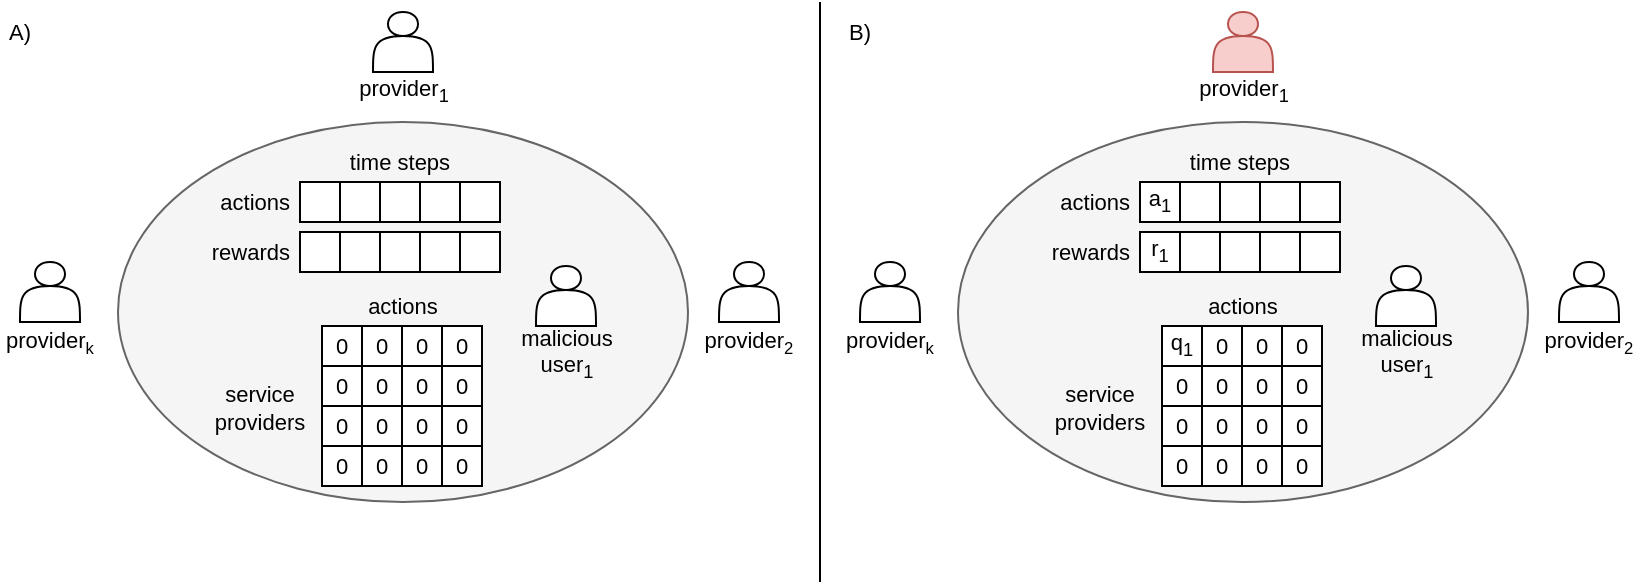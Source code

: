 <mxfile version="18.0.6" type="device" pages="4"><diagram id="UVlGxnNuUoATYkXEj5a5" name="attack-model"><mxGraphModel dx="893" dy="672" grid="1" gridSize="10" guides="1" tooltips="1" connect="1" arrows="1" fold="1" page="1" pageScale="1" pageWidth="827" pageHeight="1169" math="0" shadow="0"><root><mxCell id="0"/><mxCell id="1" parent="0"/><mxCell id="12MGPvXIhKjWXgUna0e_-15" value="" style="shape=actor;whiteSpace=wrap;html=1;fontSize=11;" parent="1" vertex="1"><mxGeometry x="206.5" y="475" width="30" height="30" as="geometry"/></mxCell><mxCell id="12MGPvXIhKjWXgUna0e_-16" value="provider&lt;sub&gt;1&lt;/sub&gt;" style="text;html=1;strokeColor=none;fillColor=none;align=center;verticalAlign=middle;whiteSpace=wrap;rounded=0;fontSize=11;" parent="1" vertex="1"><mxGeometry x="196.75" y="505" width="49.5" height="20" as="geometry"/></mxCell><mxCell id="12MGPvXIhKjWXgUna0e_-17" value="" style="shape=actor;whiteSpace=wrap;html=1;fontSize=11;" parent="1" vertex="1"><mxGeometry x="379.5" y="600" width="30" height="30" as="geometry"/></mxCell><mxCell id="12MGPvXIhKjWXgUna0e_-19" value="" style="shape=actor;whiteSpace=wrap;html=1;fontSize=11;" parent="1" vertex="1"><mxGeometry x="30" y="600" width="30" height="30" as="geometry"/></mxCell><mxCell id="12MGPvXIhKjWXgUna0e_-20" value="A)" style="text;html=1;strokeColor=none;fillColor=none;align=center;verticalAlign=middle;whiteSpace=wrap;rounded=0;fontSize=11;" parent="1" vertex="1"><mxGeometry x="20" y="475" width="20" height="20" as="geometry"/></mxCell><mxCell id="12MGPvXIhKjWXgUna0e_-23" value="provider&lt;font size=&quot;1&quot;&gt;&lt;sub&gt;k&lt;/sub&gt;&lt;/font&gt;" style="text;html=1;strokeColor=none;fillColor=none;align=center;verticalAlign=middle;whiteSpace=wrap;rounded=0;fontSize=11;" parent="1" vertex="1"><mxGeometry x="20" y="630" width="50" height="20" as="geometry"/></mxCell><mxCell id="12MGPvXIhKjWXgUna0e_-24" value="provider&lt;font size=&quot;1&quot;&gt;&lt;sub&gt;2&lt;/sub&gt;&lt;/font&gt;" style="text;html=1;strokeColor=none;fillColor=none;align=center;verticalAlign=middle;whiteSpace=wrap;rounded=0;fontSize=11;" parent="1" vertex="1"><mxGeometry x="370" y="630" width="49" height="20" as="geometry"/></mxCell><mxCell id="12MGPvXIhKjWXgUna0e_-37" value="" style="endArrow=none;html=1;rounded=0;fontSize=11;" parent="1" edge="1"><mxGeometry width="50" height="50" relative="1" as="geometry"><mxPoint x="430" y="760" as="sourcePoint"/><mxPoint x="430" y="470" as="targetPoint"/></mxGeometry></mxCell><mxCell id="UGg4nqo7x0ZkPUL3KFw2-1" value="" style="ellipse;whiteSpace=wrap;html=1;fillColor=#f5f5f5;fontColor=#333333;strokeColor=#666666;fontSize=11;" parent="1" vertex="1"><mxGeometry x="79" y="530" width="285" height="190" as="geometry"/></mxCell><mxCell id="UGg4nqo7x0ZkPUL3KFw2-2" value="" style="shape=actor;whiteSpace=wrap;html=1;fontSize=11;" parent="1" vertex="1"><mxGeometry x="288" y="602" width="30" height="30" as="geometry"/></mxCell><mxCell id="UGg4nqo7x0ZkPUL3KFw2-9" value="" style="rounded=0;whiteSpace=wrap;html=1;fontSize=11;" parent="1" vertex="1"><mxGeometry x="170" y="560" width="20" height="20" as="geometry"/></mxCell><mxCell id="UGg4nqo7x0ZkPUL3KFw2-10" value="" style="rounded=0;whiteSpace=wrap;html=1;fontSize=11;" parent="1" vertex="1"><mxGeometry x="190" y="560" width="20" height="20" as="geometry"/></mxCell><mxCell id="UGg4nqo7x0ZkPUL3KFw2-11" value="" style="rounded=0;whiteSpace=wrap;html=1;fontSize=11;" parent="1" vertex="1"><mxGeometry x="210" y="560" width="20" height="20" as="geometry"/></mxCell><mxCell id="UGg4nqo7x0ZkPUL3KFw2-12" value="" style="rounded=0;whiteSpace=wrap;html=1;fontSize=11;" parent="1" vertex="1"><mxGeometry x="230" y="560" width="20" height="20" as="geometry"/></mxCell><mxCell id="UGg4nqo7x0ZkPUL3KFw2-13" value="" style="rounded=0;whiteSpace=wrap;html=1;fontSize=11;" parent="1" vertex="1"><mxGeometry x="250" y="560" width="20" height="20" as="geometry"/></mxCell><mxCell id="UGg4nqo7x0ZkPUL3KFw2-14" value="malicious&lt;br&gt;user&lt;sub&gt;1&lt;/sub&gt;" style="text;html=1;strokeColor=none;fillColor=none;align=center;verticalAlign=middle;whiteSpace=wrap;rounded=0;fontSize=11;" parent="1" vertex="1"><mxGeometry x="277.5" y="632" width="51" height="28" as="geometry"/></mxCell><mxCell id="UGg4nqo7x0ZkPUL3KFw2-15" value="actions" style="text;html=1;strokeColor=none;fillColor=none;align=right;verticalAlign=middle;whiteSpace=wrap;rounded=0;fontSize=11;" parent="1" vertex="1"><mxGeometry x="122" y="560" width="45" height="20" as="geometry"/></mxCell><mxCell id="UGg4nqo7x0ZkPUL3KFw2-16" value="time steps" style="text;html=1;strokeColor=none;fillColor=none;align=center;verticalAlign=middle;whiteSpace=wrap;rounded=0;fontSize=11;" parent="1" vertex="1"><mxGeometry x="190" y="540" width="60" height="20" as="geometry"/></mxCell><mxCell id="UGg4nqo7x0ZkPUL3KFw2-17" value="" style="rounded=0;whiteSpace=wrap;html=1;fontSize=11;" parent="1" vertex="1"><mxGeometry x="170" y="585" width="20" height="20" as="geometry"/></mxCell><mxCell id="UGg4nqo7x0ZkPUL3KFw2-18" value="" style="rounded=0;whiteSpace=wrap;html=1;fontSize=11;" parent="1" vertex="1"><mxGeometry x="190" y="585" width="20" height="20" as="geometry"/></mxCell><mxCell id="UGg4nqo7x0ZkPUL3KFw2-19" value="" style="rounded=0;whiteSpace=wrap;html=1;fontSize=11;" parent="1" vertex="1"><mxGeometry x="210" y="585" width="20" height="20" as="geometry"/></mxCell><mxCell id="UGg4nqo7x0ZkPUL3KFw2-20" value="" style="rounded=0;whiteSpace=wrap;html=1;fontSize=11;" parent="1" vertex="1"><mxGeometry x="230" y="585" width="20" height="20" as="geometry"/></mxCell><mxCell id="UGg4nqo7x0ZkPUL3KFw2-21" value="" style="rounded=0;whiteSpace=wrap;html=1;fontSize=11;" parent="1" vertex="1"><mxGeometry x="250" y="585" width="20" height="20" as="geometry"/></mxCell><mxCell id="UGg4nqo7x0ZkPUL3KFw2-22" value="rewards" style="text;html=1;strokeColor=none;fillColor=none;align=right;verticalAlign=middle;whiteSpace=wrap;rounded=0;fontSize=11;" parent="1" vertex="1"><mxGeometry x="122" y="585" width="45" height="20" as="geometry"/></mxCell><mxCell id="cSviY6SLp7rYEIB9QLYC-1" value="0" style="rounded=0;whiteSpace=wrap;html=1;fontSize=11;" parent="1" vertex="1"><mxGeometry x="181" y="632" width="20" height="20" as="geometry"/></mxCell><mxCell id="cSviY6SLp7rYEIB9QLYC-3" value="0" style="rounded=0;whiteSpace=wrap;html=1;fontSize=11;" parent="1" vertex="1"><mxGeometry x="201" y="632" width="20" height="20" as="geometry"/></mxCell><mxCell id="cSviY6SLp7rYEIB9QLYC-4" value="0" style="rounded=0;whiteSpace=wrap;html=1;fontSize=11;" parent="1" vertex="1"><mxGeometry x="201" y="652" width="20" height="20" as="geometry"/></mxCell><mxCell id="cSviY6SLp7rYEIB9QLYC-5" value="0" style="rounded=0;whiteSpace=wrap;html=1;fontSize=11;" parent="1" vertex="1"><mxGeometry x="221" y="632" width="20" height="20" as="geometry"/></mxCell><mxCell id="cSviY6SLp7rYEIB9QLYC-6" value="0" style="rounded=0;whiteSpace=wrap;html=1;fontSize=11;" parent="1" vertex="1"><mxGeometry x="241" y="632" width="20" height="20" as="geometry"/></mxCell><mxCell id="cSviY6SLp7rYEIB9QLYC-7" value="0" style="rounded=0;whiteSpace=wrap;html=1;fontSize=11;" parent="1" vertex="1"><mxGeometry x="181" y="652" width="20" height="20" as="geometry"/></mxCell><mxCell id="cSviY6SLp7rYEIB9QLYC-8" value="0" style="rounded=0;whiteSpace=wrap;html=1;fontSize=11;" parent="1" vertex="1"><mxGeometry x="221" y="652" width="20" height="20" as="geometry"/></mxCell><mxCell id="cSviY6SLp7rYEIB9QLYC-9" value="0" style="rounded=0;whiteSpace=wrap;html=1;fontSize=11;" parent="1" vertex="1"><mxGeometry x="241" y="652" width="20" height="20" as="geometry"/></mxCell><mxCell id="cSviY6SLp7rYEIB9QLYC-10" value="0" style="rounded=0;whiteSpace=wrap;html=1;fontSize=11;" parent="1" vertex="1"><mxGeometry x="181" y="672" width="20" height="20" as="geometry"/></mxCell><mxCell id="cSviY6SLp7rYEIB9QLYC-11" value="0" style="rounded=0;whiteSpace=wrap;html=1;fontSize=11;" parent="1" vertex="1"><mxGeometry x="201" y="672" width="20" height="20" as="geometry"/></mxCell><mxCell id="cSviY6SLp7rYEIB9QLYC-12" value="0" style="rounded=0;whiteSpace=wrap;html=1;fontSize=11;" parent="1" vertex="1"><mxGeometry x="201" y="692" width="20" height="20" as="geometry"/></mxCell><mxCell id="cSviY6SLp7rYEIB9QLYC-13" value="0" style="rounded=0;whiteSpace=wrap;html=1;fontSize=11;" parent="1" vertex="1"><mxGeometry x="221" y="672" width="20" height="20" as="geometry"/></mxCell><mxCell id="cSviY6SLp7rYEIB9QLYC-14" value="0" style="rounded=0;whiteSpace=wrap;html=1;fontSize=11;" parent="1" vertex="1"><mxGeometry x="241" y="672" width="20" height="20" as="geometry"/></mxCell><mxCell id="cSviY6SLp7rYEIB9QLYC-15" value="0" style="rounded=0;whiteSpace=wrap;html=1;fontSize=11;" parent="1" vertex="1"><mxGeometry x="181" y="692" width="20" height="20" as="geometry"/></mxCell><mxCell id="cSviY6SLp7rYEIB9QLYC-16" value="0" style="rounded=0;whiteSpace=wrap;html=1;fontSize=11;" parent="1" vertex="1"><mxGeometry x="221" y="692" width="20" height="20" as="geometry"/></mxCell><mxCell id="cSviY6SLp7rYEIB9QLYC-17" value="0" style="rounded=0;whiteSpace=wrap;html=1;fontSize=11;" parent="1" vertex="1"><mxGeometry x="241" y="692" width="20" height="20" as="geometry"/></mxCell><mxCell id="cSviY6SLp7rYEIB9QLYC-18" value="service providers" style="text;html=1;strokeColor=none;fillColor=none;align=center;verticalAlign=middle;whiteSpace=wrap;rounded=0;fontSize=11;" parent="1" vertex="1"><mxGeometry x="120" y="658" width="60" height="30" as="geometry"/></mxCell><mxCell id="cSviY6SLp7rYEIB9QLYC-19" value="actions" style="text;html=1;strokeColor=none;fillColor=none;align=center;verticalAlign=middle;whiteSpace=wrap;rounded=0;fontSize=11;" parent="1" vertex="1"><mxGeometry x="197.5" y="612" width="47" height="20" as="geometry"/></mxCell><mxCell id="cSviY6SLp7rYEIB9QLYC-62" value="" style="shape=actor;whiteSpace=wrap;html=1;fontSize=11;fillColor=#f8cecc;strokeColor=#b85450;" parent="1" vertex="1"><mxGeometry x="626.5" y="475" width="30" height="30" as="geometry"/></mxCell><mxCell id="cSviY6SLp7rYEIB9QLYC-63" value="provider&lt;sub&gt;1&lt;/sub&gt;" style="text;html=1;strokeColor=none;fillColor=none;align=center;verticalAlign=middle;whiteSpace=wrap;rounded=0;fontSize=11;" parent="1" vertex="1"><mxGeometry x="616.75" y="505" width="49.5" height="20" as="geometry"/></mxCell><mxCell id="cSviY6SLp7rYEIB9QLYC-64" value="" style="shape=actor;whiteSpace=wrap;html=1;fontSize=11;" parent="1" vertex="1"><mxGeometry x="799.5" y="600" width="30" height="30" as="geometry"/></mxCell><mxCell id="cSviY6SLp7rYEIB9QLYC-66" value="" style="shape=actor;whiteSpace=wrap;html=1;fontSize=11;" parent="1" vertex="1"><mxGeometry x="450" y="600" width="30" height="30" as="geometry"/></mxCell><mxCell id="cSviY6SLp7rYEIB9QLYC-67" value="B)" style="text;html=1;strokeColor=none;fillColor=none;align=center;verticalAlign=middle;whiteSpace=wrap;rounded=0;fontSize=11;" parent="1" vertex="1"><mxGeometry x="440" y="475" width="20" height="20" as="geometry"/></mxCell><mxCell id="cSviY6SLp7rYEIB9QLYC-69" value="provider&lt;font size=&quot;1&quot;&gt;&lt;sub&gt;k&lt;/sub&gt;&lt;/font&gt;" style="text;html=1;strokeColor=none;fillColor=none;align=center;verticalAlign=middle;whiteSpace=wrap;rounded=0;fontSize=11;" parent="1" vertex="1"><mxGeometry x="440" y="630" width="50" height="20" as="geometry"/></mxCell><mxCell id="cSviY6SLp7rYEIB9QLYC-70" value="provider&lt;font size=&quot;1&quot;&gt;&lt;sub&gt;2&lt;/sub&gt;&lt;/font&gt;" style="text;html=1;strokeColor=none;fillColor=none;align=center;verticalAlign=middle;whiteSpace=wrap;rounded=0;fontSize=11;" parent="1" vertex="1"><mxGeometry x="790" y="630" width="49" height="20" as="geometry"/></mxCell><mxCell id="cSviY6SLp7rYEIB9QLYC-71" value="" style="ellipse;whiteSpace=wrap;html=1;fillColor=#f5f5f5;fontColor=#333333;strokeColor=#666666;fontSize=11;" parent="1" vertex="1"><mxGeometry x="499" y="530" width="285" height="190" as="geometry"/></mxCell><mxCell id="cSviY6SLp7rYEIB9QLYC-72" value="" style="shape=actor;whiteSpace=wrap;html=1;fontSize=11;" parent="1" vertex="1"><mxGeometry x="708" y="602" width="30" height="30" as="geometry"/></mxCell><mxCell id="cSviY6SLp7rYEIB9QLYC-79" value="a&lt;sub&gt;1&lt;/sub&gt;" style="rounded=0;whiteSpace=wrap;html=1;fontSize=11;" parent="1" vertex="1"><mxGeometry x="590" y="560" width="20" height="20" as="geometry"/></mxCell><mxCell id="cSviY6SLp7rYEIB9QLYC-80" value="" style="rounded=0;whiteSpace=wrap;html=1;fontSize=11;" parent="1" vertex="1"><mxGeometry x="610" y="560" width="20" height="20" as="geometry"/></mxCell><mxCell id="cSviY6SLp7rYEIB9QLYC-81" value="" style="rounded=0;whiteSpace=wrap;html=1;fontSize=11;" parent="1" vertex="1"><mxGeometry x="630" y="560" width="20" height="20" as="geometry"/></mxCell><mxCell id="cSviY6SLp7rYEIB9QLYC-82" value="" style="rounded=0;whiteSpace=wrap;html=1;fontSize=11;" parent="1" vertex="1"><mxGeometry x="650" y="560" width="20" height="20" as="geometry"/></mxCell><mxCell id="cSviY6SLp7rYEIB9QLYC-83" value="" style="rounded=0;whiteSpace=wrap;html=1;fontSize=11;" parent="1" vertex="1"><mxGeometry x="670" y="560" width="20" height="20" as="geometry"/></mxCell><mxCell id="cSviY6SLp7rYEIB9QLYC-84" value="malicious&lt;br&gt;user&lt;sub&gt;1&lt;/sub&gt;" style="text;html=1;strokeColor=none;fillColor=none;align=center;verticalAlign=middle;whiteSpace=wrap;rounded=0;fontSize=11;" parent="1" vertex="1"><mxGeometry x="697.5" y="632" width="51" height="28" as="geometry"/></mxCell><mxCell id="cSviY6SLp7rYEIB9QLYC-85" value="actions" style="text;html=1;strokeColor=none;fillColor=none;align=right;verticalAlign=middle;whiteSpace=wrap;rounded=0;fontSize=11;" parent="1" vertex="1"><mxGeometry x="542" y="560" width="45" height="20" as="geometry"/></mxCell><mxCell id="cSviY6SLp7rYEIB9QLYC-86" value="time steps" style="text;html=1;strokeColor=none;fillColor=none;align=center;verticalAlign=middle;whiteSpace=wrap;rounded=0;fontSize=11;" parent="1" vertex="1"><mxGeometry x="610" y="540" width="60" height="20" as="geometry"/></mxCell><mxCell id="cSviY6SLp7rYEIB9QLYC-87" value="r&lt;sub&gt;1&lt;/sub&gt;" style="rounded=0;whiteSpace=wrap;html=1;fontSize=11;" parent="1" vertex="1"><mxGeometry x="590" y="585" width="20" height="20" as="geometry"/></mxCell><mxCell id="cSviY6SLp7rYEIB9QLYC-88" value="" style="rounded=0;whiteSpace=wrap;html=1;fontSize=11;" parent="1" vertex="1"><mxGeometry x="610" y="585" width="20" height="20" as="geometry"/></mxCell><mxCell id="cSviY6SLp7rYEIB9QLYC-89" value="" style="rounded=0;whiteSpace=wrap;html=1;fontSize=11;" parent="1" vertex="1"><mxGeometry x="630" y="585" width="20" height="20" as="geometry"/></mxCell><mxCell id="cSviY6SLp7rYEIB9QLYC-90" value="" style="rounded=0;whiteSpace=wrap;html=1;fontSize=11;" parent="1" vertex="1"><mxGeometry x="650" y="585" width="20" height="20" as="geometry"/></mxCell><mxCell id="cSviY6SLp7rYEIB9QLYC-91" value="" style="rounded=0;whiteSpace=wrap;html=1;fontSize=11;" parent="1" vertex="1"><mxGeometry x="670" y="585" width="20" height="20" as="geometry"/></mxCell><mxCell id="cSviY6SLp7rYEIB9QLYC-92" value="rewards" style="text;html=1;strokeColor=none;fillColor=none;align=right;verticalAlign=middle;whiteSpace=wrap;rounded=0;fontSize=11;" parent="1" vertex="1"><mxGeometry x="542" y="585" width="45" height="20" as="geometry"/></mxCell><mxCell id="cSviY6SLp7rYEIB9QLYC-93" value="q&lt;sub&gt;1&lt;/sub&gt;" style="rounded=0;whiteSpace=wrap;html=1;fontSize=11;" parent="1" vertex="1"><mxGeometry x="601" y="632" width="20" height="20" as="geometry"/></mxCell><mxCell id="cSviY6SLp7rYEIB9QLYC-94" value="0" style="rounded=0;whiteSpace=wrap;html=1;fontSize=11;" parent="1" vertex="1"><mxGeometry x="621" y="632" width="20" height="20" as="geometry"/></mxCell><mxCell id="cSviY6SLp7rYEIB9QLYC-95" value="0" style="rounded=0;whiteSpace=wrap;html=1;fontSize=11;" parent="1" vertex="1"><mxGeometry x="621" y="652" width="20" height="20" as="geometry"/></mxCell><mxCell id="cSviY6SLp7rYEIB9QLYC-96" value="0" style="rounded=0;whiteSpace=wrap;html=1;fontSize=11;" parent="1" vertex="1"><mxGeometry x="641" y="632" width="20" height="20" as="geometry"/></mxCell><mxCell id="cSviY6SLp7rYEIB9QLYC-97" value="0" style="rounded=0;whiteSpace=wrap;html=1;fontSize=11;" parent="1" vertex="1"><mxGeometry x="661" y="632" width="20" height="20" as="geometry"/></mxCell><mxCell id="cSviY6SLp7rYEIB9QLYC-98" value="0" style="rounded=0;whiteSpace=wrap;html=1;fontSize=11;" parent="1" vertex="1"><mxGeometry x="601" y="652" width="20" height="20" as="geometry"/></mxCell><mxCell id="cSviY6SLp7rYEIB9QLYC-99" value="0" style="rounded=0;whiteSpace=wrap;html=1;fontSize=11;" parent="1" vertex="1"><mxGeometry x="641" y="652" width="20" height="20" as="geometry"/></mxCell><mxCell id="cSviY6SLp7rYEIB9QLYC-100" value="0" style="rounded=0;whiteSpace=wrap;html=1;fontSize=11;" parent="1" vertex="1"><mxGeometry x="661" y="652" width="20" height="20" as="geometry"/></mxCell><mxCell id="cSviY6SLp7rYEIB9QLYC-101" value="0" style="rounded=0;whiteSpace=wrap;html=1;fontSize=11;" parent="1" vertex="1"><mxGeometry x="601" y="672" width="20" height="20" as="geometry"/></mxCell><mxCell id="cSviY6SLp7rYEIB9QLYC-102" value="0" style="rounded=0;whiteSpace=wrap;html=1;fontSize=11;" parent="1" vertex="1"><mxGeometry x="621" y="672" width="20" height="20" as="geometry"/></mxCell><mxCell id="cSviY6SLp7rYEIB9QLYC-103" value="0" style="rounded=0;whiteSpace=wrap;html=1;fontSize=11;" parent="1" vertex="1"><mxGeometry x="621" y="692" width="20" height="20" as="geometry"/></mxCell><mxCell id="cSviY6SLp7rYEIB9QLYC-104" value="0" style="rounded=0;whiteSpace=wrap;html=1;fontSize=11;" parent="1" vertex="1"><mxGeometry x="641" y="672" width="20" height="20" as="geometry"/></mxCell><mxCell id="cSviY6SLp7rYEIB9QLYC-105" value="0" style="rounded=0;whiteSpace=wrap;html=1;fontSize=11;" parent="1" vertex="1"><mxGeometry x="661" y="672" width="20" height="20" as="geometry"/></mxCell><mxCell id="cSviY6SLp7rYEIB9QLYC-106" value="0" style="rounded=0;whiteSpace=wrap;html=1;fontSize=11;" parent="1" vertex="1"><mxGeometry x="601" y="692" width="20" height="20" as="geometry"/></mxCell><mxCell id="cSviY6SLp7rYEIB9QLYC-107" value="0" style="rounded=0;whiteSpace=wrap;html=1;fontSize=11;" parent="1" vertex="1"><mxGeometry x="641" y="692" width="20" height="20" as="geometry"/></mxCell><mxCell id="cSviY6SLp7rYEIB9QLYC-108" value="0" style="rounded=0;whiteSpace=wrap;html=1;fontSize=11;" parent="1" vertex="1"><mxGeometry x="661" y="692" width="20" height="20" as="geometry"/></mxCell><mxCell id="cSviY6SLp7rYEIB9QLYC-109" value="service&lt;br&gt;providers" style="text;html=1;strokeColor=none;fillColor=none;align=center;verticalAlign=middle;whiteSpace=wrap;rounded=0;fontSize=11;" parent="1" vertex="1"><mxGeometry x="540" y="658" width="60" height="30" as="geometry"/></mxCell><mxCell id="cSviY6SLp7rYEIB9QLYC-110" value="actions" style="text;html=1;strokeColor=none;fillColor=none;align=center;verticalAlign=middle;whiteSpace=wrap;rounded=0;fontSize=11;" parent="1" vertex="1"><mxGeometry x="617.5" y="612" width="47" height="20" as="geometry"/></mxCell></root></mxGraphModel></diagram><diagram id="mQxa5d2gGGUq-PDKqNK6" name="experience-model"><mxGraphModel dx="893" dy="672" grid="1" gridSize="10" guides="1" tooltips="1" connect="1" arrows="1" fold="1" page="1" pageScale="1" pageWidth="827" pageHeight="1169" math="0" shadow="0"><root><mxCell id="0"/><mxCell id="1" parent="0"/><mxCell id="Zv70LjMICZgieXRqp3ca-1" value="" style="ellipse;whiteSpace=wrap;html=1;fillColor=#f5f5f5;fontColor=#333333;strokeColor=#666666;fontSize=11;" parent="1" vertex="1"><mxGeometry x="79" y="530" width="285" height="190" as="geometry"/></mxCell><mxCell id="Zv70LjMICZgieXRqp3ca-2" value="" style="shape=actor;whiteSpace=wrap;html=1;fontSize=11;" parent="1" vertex="1"><mxGeometry x="309" y="615" width="30" height="30" as="geometry"/></mxCell><mxCell id="Zv70LjMICZgieXRqp3ca-8" value="actions" style="text;html=1;strokeColor=none;fillColor=none;align=center;verticalAlign=middle;whiteSpace=wrap;rounded=0;fontSize=11;" parent="1" vertex="1"><mxGeometry x="142" y="566" width="39" height="20" as="geometry"/></mxCell><mxCell id="Zv70LjMICZgieXRqp3ca-9" value="" style="rounded=0;whiteSpace=wrap;html=1;fontSize=11;" parent="1" vertex="1"><mxGeometry x="184" y="566" width="20" height="20" as="geometry"/></mxCell><mxCell id="Zv70LjMICZgieXRqp3ca-10" value="" style="rounded=0;whiteSpace=wrap;html=1;fontSize=11;" parent="1" vertex="1"><mxGeometry x="204" y="566" width="20" height="20" as="geometry"/></mxCell><mxCell id="Zv70LjMICZgieXRqp3ca-11" value="" style="rounded=0;whiteSpace=wrap;html=1;fontSize=11;" parent="1" vertex="1"><mxGeometry x="224" y="566" width="20" height="20" as="geometry"/></mxCell><mxCell id="Zv70LjMICZgieXRqp3ca-12" value="" style="rounded=0;whiteSpace=wrap;html=1;fontSize=11;" parent="1" vertex="1"><mxGeometry x="244" y="566" width="20" height="20" as="geometry"/></mxCell><mxCell id="Zv70LjMICZgieXRqp3ca-13" value="" style="rounded=0;whiteSpace=wrap;html=1;fontSize=11;" parent="1" vertex="1"><mxGeometry x="264" y="566" width="20" height="20" as="geometry"/></mxCell><mxCell id="Zv70LjMICZgieXRqp3ca-14" value="user&lt;sub&gt;1&lt;/sub&gt;" style="text;html=1;strokeColor=none;fillColor=none;align=center;verticalAlign=middle;whiteSpace=wrap;rounded=0;fontSize=11;" parent="1" vertex="1"><mxGeometry x="309" y="645" width="30" height="20" as="geometry"/></mxCell><mxCell id="Zv70LjMICZgieXRqp3ca-15" value="" style="shape=actor;whiteSpace=wrap;html=1;fontSize=11;" parent="1" vertex="1"><mxGeometry x="206.5" y="475" width="30" height="30" as="geometry"/></mxCell><mxCell id="Zv70LjMICZgieXRqp3ca-16" value="provider&lt;sub&gt;1&lt;/sub&gt;" style="text;html=1;strokeColor=none;fillColor=none;align=center;verticalAlign=middle;whiteSpace=wrap;rounded=0;fontSize=11;" parent="1" vertex="1"><mxGeometry x="196.75" y="505" width="49.5" height="20" as="geometry"/></mxCell><mxCell id="Zv70LjMICZgieXRqp3ca-17" value="" style="shape=actor;whiteSpace=wrap;html=1;fontSize=11;" parent="1" vertex="1"><mxGeometry x="379.5" y="600" width="30" height="30" as="geometry"/></mxCell><mxCell id="Zv70LjMICZgieXRqp3ca-21" value="" style="shape=actor;whiteSpace=wrap;html=1;fontSize=11;" parent="1" vertex="1"><mxGeometry x="30" y="600" width="30" height="30" as="geometry"/></mxCell><mxCell id="Zv70LjMICZgieXRqp3ca-24" value="A)" style="text;html=1;strokeColor=none;fillColor=none;align=center;verticalAlign=middle;whiteSpace=wrap;rounded=0;fontSize=11;" parent="1" vertex="1"><mxGeometry x="20" y="475" width="20" height="20" as="geometry"/></mxCell><mxCell id="Zv70LjMICZgieXRqp3ca-52" value="provider&lt;font size=&quot;1&quot;&gt;&lt;sub&gt;k&lt;/sub&gt;&lt;/font&gt;" style="text;html=1;strokeColor=none;fillColor=none;align=center;verticalAlign=middle;whiteSpace=wrap;rounded=0;fontSize=11;" parent="1" vertex="1"><mxGeometry x="20" y="630" width="50" height="20" as="geometry"/></mxCell><mxCell id="Zv70LjMICZgieXRqp3ca-53" value="provider&lt;font size=&quot;1&quot;&gt;&lt;sub&gt;2&lt;/sub&gt;&lt;/font&gt;" style="text;html=1;strokeColor=none;fillColor=none;align=center;verticalAlign=middle;whiteSpace=wrap;rounded=0;fontSize=11;" parent="1" vertex="1"><mxGeometry x="370" y="630" width="49" height="20" as="geometry"/></mxCell><mxCell id="Zv70LjMICZgieXRqp3ca-58" value="0" style="rounded=0;whiteSpace=wrap;html=1;fontSize=11;" parent="1" vertex="1"><mxGeometry x="203" y="650" width="20" height="20" as="geometry"/></mxCell><mxCell id="Zv70LjMICZgieXRqp3ca-59" value="0" style="rounded=0;whiteSpace=wrap;html=1;fontSize=11;" parent="1" vertex="1"><mxGeometry x="223" y="650" width="20" height="20" as="geometry"/></mxCell><mxCell id="Zv70LjMICZgieXRqp3ca-60" value="0" style="rounded=0;whiteSpace=wrap;html=1;fontSize=11;" parent="1" vertex="1"><mxGeometry x="243" y="650" width="20" height="20" as="geometry"/></mxCell><mxCell id="Zv70LjMICZgieXRqp3ca-63" value="action-values" style="text;html=1;strokeColor=none;fillColor=none;align=center;verticalAlign=middle;whiteSpace=wrap;rounded=0;fontSize=11;" parent="1" vertex="1"><mxGeometry x="129" y="650" width="71" height="20" as="geometry"/></mxCell><mxCell id="Zv70LjMICZgieXRqp3ca-64" value="service providers" style="text;html=1;strokeColor=none;fillColor=none;align=center;verticalAlign=middle;whiteSpace=wrap;rounded=0;fontSize=11;" parent="1" vertex="1"><mxGeometry x="195.5" y="630" width="90" height="20" as="geometry"/></mxCell><mxCell id="Zv70LjMICZgieXRqp3ca-65" value="time steps" style="text;html=1;strokeColor=none;fillColor=none;align=center;verticalAlign=middle;whiteSpace=wrap;rounded=0;fontSize=11;" parent="1" vertex="1"><mxGeometry x="204" y="546" width="60" height="20" as="geometry"/></mxCell><mxCell id="Zv70LjMICZgieXRqp3ca-66" value="" style="endArrow=none;html=1;rounded=0;fontSize=11;" parent="1" edge="1"><mxGeometry width="50" height="50" relative="1" as="geometry"><mxPoint x="430" y="760" as="sourcePoint"/><mxPoint x="430" y="470" as="targetPoint"/></mxGeometry></mxCell><mxCell id="xAMnYgsxMwn0QrT6Jomw-1" value="" style="rounded=0;whiteSpace=wrap;html=1;fontSize=11;" parent="1" vertex="1"><mxGeometry x="184" y="591" width="20" height="20" as="geometry"/></mxCell><mxCell id="xAMnYgsxMwn0QrT6Jomw-2" value="" style="rounded=0;whiteSpace=wrap;html=1;fontSize=11;" parent="1" vertex="1"><mxGeometry x="204" y="591" width="20" height="20" as="geometry"/></mxCell><mxCell id="xAMnYgsxMwn0QrT6Jomw-3" value="" style="rounded=0;whiteSpace=wrap;html=1;fontSize=11;" parent="1" vertex="1"><mxGeometry x="224" y="591" width="20" height="20" as="geometry"/></mxCell><mxCell id="xAMnYgsxMwn0QrT6Jomw-4" value="" style="rounded=0;whiteSpace=wrap;html=1;fontSize=11;" parent="1" vertex="1"><mxGeometry x="244" y="591" width="20" height="20" as="geometry"/></mxCell><mxCell id="xAMnYgsxMwn0QrT6Jomw-5" value="" style="rounded=0;whiteSpace=wrap;html=1;fontSize=11;" parent="1" vertex="1"><mxGeometry x="264" y="591" width="20" height="20" as="geometry"/></mxCell><mxCell id="xAMnYgsxMwn0QrT6Jomw-6" value="rewards" style="text;html=1;strokeColor=none;fillColor=none;align=center;verticalAlign=middle;whiteSpace=wrap;rounded=0;fontSize=11;" parent="1" vertex="1"><mxGeometry x="136" y="591" width="45" height="20" as="geometry"/></mxCell><mxCell id="tYdMFTSioSw4prqc1dy_-41" value="" style="ellipse;whiteSpace=wrap;html=1;fillColor=#f5f5f5;fontColor=#333333;strokeColor=#666666;fontSize=11;" parent="1" vertex="1"><mxGeometry x="499" y="530" width="285" height="190" as="geometry"/></mxCell><mxCell id="tYdMFTSioSw4prqc1dy_-42" value="" style="shape=actor;whiteSpace=wrap;html=1;fontSize=11;" parent="1" vertex="1"><mxGeometry x="729" y="615" width="30" height="30" as="geometry"/></mxCell><mxCell id="tYdMFTSioSw4prqc1dy_-43" value="actions" style="text;html=1;strokeColor=none;fillColor=none;align=center;verticalAlign=middle;whiteSpace=wrap;rounded=0;fontSize=11;" parent="1" vertex="1"><mxGeometry x="562" y="566" width="39" height="20" as="geometry"/></mxCell><mxCell id="tYdMFTSioSw4prqc1dy_-44" value="a&lt;sub&gt;1&lt;/sub&gt;" style="rounded=0;whiteSpace=wrap;html=1;fontSize=11;" parent="1" vertex="1"><mxGeometry x="604" y="566" width="20" height="20" as="geometry"/></mxCell><mxCell id="tYdMFTSioSw4prqc1dy_-45" value="" style="rounded=0;whiteSpace=wrap;html=1;fontSize=11;" parent="1" vertex="1"><mxGeometry x="624" y="566" width="20" height="20" as="geometry"/></mxCell><mxCell id="tYdMFTSioSw4prqc1dy_-46" value="" style="rounded=0;whiteSpace=wrap;html=1;fontSize=11;" parent="1" vertex="1"><mxGeometry x="644" y="566" width="20" height="20" as="geometry"/></mxCell><mxCell id="tYdMFTSioSw4prqc1dy_-47" value="" style="rounded=0;whiteSpace=wrap;html=1;fontSize=11;" parent="1" vertex="1"><mxGeometry x="664" y="566" width="20" height="20" as="geometry"/></mxCell><mxCell id="tYdMFTSioSw4prqc1dy_-48" value="" style="rounded=0;whiteSpace=wrap;html=1;fontSize=11;" parent="1" vertex="1"><mxGeometry x="684" y="566" width="20" height="20" as="geometry"/></mxCell><mxCell id="tYdMFTSioSw4prqc1dy_-49" value="user&lt;sub&gt;1&lt;/sub&gt;" style="text;html=1;strokeColor=none;fillColor=none;align=center;verticalAlign=middle;whiteSpace=wrap;rounded=0;fontSize=11;" parent="1" vertex="1"><mxGeometry x="729" y="645" width="30" height="20" as="geometry"/></mxCell><mxCell id="tYdMFTSioSw4prqc1dy_-50" value="" style="shape=actor;whiteSpace=wrap;html=1;fontSize=11;fillColor=#f8cecc;strokeColor=#b85450;" parent="1" vertex="1"><mxGeometry x="626.5" y="475" width="30" height="30" as="geometry"/></mxCell><mxCell id="tYdMFTSioSw4prqc1dy_-51" value="provider&lt;sub&gt;1&lt;/sub&gt;" style="text;html=1;strokeColor=none;fillColor=none;align=center;verticalAlign=middle;whiteSpace=wrap;rounded=0;fontSize=11;" parent="1" vertex="1"><mxGeometry x="616.75" y="505" width="49.5" height="20" as="geometry"/></mxCell><mxCell id="tYdMFTSioSw4prqc1dy_-52" value="" style="shape=actor;whiteSpace=wrap;html=1;fontSize=11;" parent="1" vertex="1"><mxGeometry x="799.5" y="600" width="30" height="30" as="geometry"/></mxCell><mxCell id="tYdMFTSioSw4prqc1dy_-54" value="" style="shape=actor;whiteSpace=wrap;html=1;fontSize=11;" parent="1" vertex="1"><mxGeometry x="450" y="600" width="30" height="30" as="geometry"/></mxCell><mxCell id="tYdMFTSioSw4prqc1dy_-55" value="B)" style="text;html=1;strokeColor=none;fillColor=none;align=center;verticalAlign=middle;whiteSpace=wrap;rounded=0;fontSize=11;" parent="1" vertex="1"><mxGeometry x="440" y="475" width="20" height="20" as="geometry"/></mxCell><mxCell id="tYdMFTSioSw4prqc1dy_-57" value="provider&lt;font size=&quot;1&quot;&gt;&lt;sub&gt;k&lt;/sub&gt;&lt;/font&gt;" style="text;html=1;strokeColor=none;fillColor=none;align=center;verticalAlign=middle;whiteSpace=wrap;rounded=0;fontSize=11;" parent="1" vertex="1"><mxGeometry x="440" y="630" width="50" height="20" as="geometry"/></mxCell><mxCell id="tYdMFTSioSw4prqc1dy_-58" value="provider&lt;font size=&quot;1&quot;&gt;&lt;sub&gt;2&lt;/sub&gt;&lt;/font&gt;" style="text;html=1;strokeColor=none;fillColor=none;align=center;verticalAlign=middle;whiteSpace=wrap;rounded=0;fontSize=11;" parent="1" vertex="1"><mxGeometry x="790" y="630" width="49" height="20" as="geometry"/></mxCell><mxCell id="tYdMFTSioSw4prqc1dy_-59" value="q&lt;sub&gt;1&lt;/sub&gt;" style="rounded=0;whiteSpace=wrap;html=1;fontSize=11;" parent="1" vertex="1"><mxGeometry x="623" y="650" width="20" height="20" as="geometry"/></mxCell><mxCell id="tYdMFTSioSw4prqc1dy_-60" value="0" style="rounded=0;whiteSpace=wrap;html=1;fontSize=11;" parent="1" vertex="1"><mxGeometry x="643" y="650" width="20" height="20" as="geometry"/></mxCell><mxCell id="tYdMFTSioSw4prqc1dy_-61" value="0" style="rounded=0;whiteSpace=wrap;html=1;fontSize=11;" parent="1" vertex="1"><mxGeometry x="663" y="650" width="20" height="20" as="geometry"/></mxCell><mxCell id="tYdMFTSioSw4prqc1dy_-63" value="action-values" style="text;html=1;strokeColor=none;fillColor=none;align=center;verticalAlign=middle;whiteSpace=wrap;rounded=0;fontSize=11;" parent="1" vertex="1"><mxGeometry x="549" y="650" width="71" height="20" as="geometry"/></mxCell><mxCell id="tYdMFTSioSw4prqc1dy_-64" value="service providers" style="text;html=1;strokeColor=none;fillColor=none;align=center;verticalAlign=middle;whiteSpace=wrap;rounded=0;fontSize=11;" parent="1" vertex="1"><mxGeometry x="615.5" y="630" width="90" height="20" as="geometry"/></mxCell><mxCell id="tYdMFTSioSw4prqc1dy_-65" value="time steps" style="text;html=1;strokeColor=none;fillColor=none;align=center;verticalAlign=middle;whiteSpace=wrap;rounded=0;fontSize=11;" parent="1" vertex="1"><mxGeometry x="624" y="546" width="60" height="20" as="geometry"/></mxCell><mxCell id="tYdMFTSioSw4prqc1dy_-66" value="r&lt;sub&gt;1&lt;/sub&gt;" style="rounded=0;whiteSpace=wrap;html=1;fontSize=11;" parent="1" vertex="1"><mxGeometry x="604" y="591" width="20" height="20" as="geometry"/></mxCell><mxCell id="tYdMFTSioSw4prqc1dy_-67" value="" style="rounded=0;whiteSpace=wrap;html=1;fontSize=11;" parent="1" vertex="1"><mxGeometry x="624" y="591" width="20" height="20" as="geometry"/></mxCell><mxCell id="tYdMFTSioSw4prqc1dy_-68" value="" style="rounded=0;whiteSpace=wrap;html=1;fontSize=11;" parent="1" vertex="1"><mxGeometry x="644" y="591" width="20" height="20" as="geometry"/></mxCell><mxCell id="tYdMFTSioSw4prqc1dy_-69" value="" style="rounded=0;whiteSpace=wrap;html=1;fontSize=11;" parent="1" vertex="1"><mxGeometry x="664" y="591" width="20" height="20" as="geometry"/></mxCell><mxCell id="tYdMFTSioSw4prqc1dy_-70" value="" style="rounded=0;whiteSpace=wrap;html=1;fontSize=11;" parent="1" vertex="1"><mxGeometry x="684" y="591" width="20" height="20" as="geometry"/></mxCell><mxCell id="tYdMFTSioSw4prqc1dy_-71" value="rewards" style="text;html=1;strokeColor=none;fillColor=none;align=center;verticalAlign=middle;whiteSpace=wrap;rounded=0;fontSize=11;" parent="1" vertex="1"><mxGeometry x="556" y="591" width="45" height="20" as="geometry"/></mxCell></root></mxGraphModel></diagram><diagram id="gFtJlwXbmtqG-YUHdiw0" name="opinion-dynamic-model"><mxGraphModel dx="893" dy="672" grid="1" gridSize="10" guides="1" tooltips="1" connect="1" arrows="1" fold="1" page="1" pageScale="1" pageWidth="827" pageHeight="1169" math="0" shadow="0"><root><mxCell id="0"/><mxCell id="1" parent="0"/><mxCell id="4DAaKOHV4OQFuJZLFRzl-81" style="edgeStyle=none;rounded=0;orthogonalLoop=1;jettySize=auto;html=1;fontSize=11;endArrow=none;endFill=0;" parent="1" target="4DAaKOHV4OQFuJZLFRzl-15" edge="1"><mxGeometry relative="1" as="geometry"><mxPoint x="164.611" y="327.33" as="sourcePoint"/></mxGeometry></mxCell><mxCell id="4DAaKOHV4OQFuJZLFRzl-80" style="edgeStyle=none;rounded=0;orthogonalLoop=1;jettySize=auto;html=1;fontSize=11;endArrow=none;endFill=0;" parent="1" target="4DAaKOHV4OQFuJZLFRzl-17" edge="1"><mxGeometry relative="1" as="geometry"><mxPoint x="279.012" y="333.9" as="sourcePoint"/></mxGeometry></mxCell><mxCell id="4DAaKOHV4OQFuJZLFRzl-82" style="edgeStyle=none;rounded=0;orthogonalLoop=1;jettySize=auto;html=1;fontSize=11;endArrow=none;endFill=0;" parent="1" source="4DAaKOHV4OQFuJZLFRzl-1" target="4DAaKOHV4OQFuJZLFRzl-76" edge="1"><mxGeometry relative="1" as="geometry"/></mxCell><mxCell id="4DAaKOHV4OQFuJZLFRzl-83" style="edgeStyle=none;rounded=0;orthogonalLoop=1;jettySize=auto;html=1;fontSize=11;endArrow=none;endFill=0;" parent="1" source="4DAaKOHV4OQFuJZLFRzl-1" target="4DAaKOHV4OQFuJZLFRzl-18" edge="1"><mxGeometry relative="1" as="geometry"/></mxCell><mxCell id="4DAaKOHV4OQFuJZLFRzl-84" style="edgeStyle=none;rounded=0;orthogonalLoop=1;jettySize=auto;html=1;fontSize=11;endArrow=none;endFill=0;" parent="1" source="4DAaKOHV4OQFuJZLFRzl-1" target="4DAaKOHV4OQFuJZLFRzl-74" edge="1"><mxGeometry relative="1" as="geometry"/></mxCell><mxCell id="4DAaKOHV4OQFuJZLFRzl-85" style="edgeStyle=none;rounded=0;orthogonalLoop=1;jettySize=auto;html=1;fontSize=11;endArrow=none;endFill=0;" parent="1" source="4DAaKOHV4OQFuJZLFRzl-1" target="4DAaKOHV4OQFuJZLFRzl-19" edge="1"><mxGeometry relative="1" as="geometry"/></mxCell><mxCell id="4DAaKOHV4OQFuJZLFRzl-1" value="" style="ellipse;whiteSpace=wrap;html=1;fillColor=#f5f5f5;fontColor=#333333;strokeColor=#666666;fontSize=11;" parent="1" vertex="1"><mxGeometry x="80" y="320" width="285" height="190" as="geometry"/></mxCell><mxCell id="4DAaKOHV4OQFuJZLFRzl-2" value="" style="shape=actor;whiteSpace=wrap;html=1;fontSize=11;" parent="1" vertex="1"><mxGeometry x="308" y="400" width="30" height="30" as="geometry"/></mxCell><mxCell id="4DAaKOHV4OQFuJZLFRzl-3" value="" style="rounded=0;whiteSpace=wrap;html=1;fontSize=11;" parent="1" vertex="1"><mxGeometry x="189" y="360" width="20" height="20" as="geometry"/></mxCell><mxCell id="4DAaKOHV4OQFuJZLFRzl-4" value="" style="rounded=0;whiteSpace=wrap;html=1;fontSize=11;" parent="1" vertex="1"><mxGeometry x="209" y="360" width="20" height="20" as="geometry"/></mxCell><mxCell id="4DAaKOHV4OQFuJZLFRzl-5" value="" style="rounded=0;whiteSpace=wrap;html=1;fontSize=11;" parent="1" vertex="1"><mxGeometry x="249" y="360" width="20" height="20" as="geometry"/></mxCell><mxCell id="4DAaKOHV4OQFuJZLFRzl-6" value="" style="rounded=0;whiteSpace=wrap;html=1;fontSize=11;" parent="1" vertex="1"><mxGeometry x="229" y="360" width="20" height="20" as="geometry"/></mxCell><mxCell id="4DAaKOHV4OQFuJZLFRzl-8" value="user's opinion" style="text;html=1;strokeColor=none;fillColor=none;align=right;verticalAlign=middle;whiteSpace=wrap;rounded=0;fontSize=11;" parent="1" vertex="1"><mxGeometry x="113" y="355" width="73" height="30" as="geometry"/></mxCell><mxCell id="4DAaKOHV4OQFuJZLFRzl-9" value="" style="rounded=0;whiteSpace=wrap;html=1;fontSize=11;" parent="1" vertex="1"><mxGeometry x="189" y="385" width="20" height="20" as="geometry"/></mxCell><mxCell id="4DAaKOHV4OQFuJZLFRzl-10" value="" style="rounded=0;whiteSpace=wrap;html=1;fontSize=11;" parent="1" vertex="1"><mxGeometry x="209" y="385" width="20" height="20" as="geometry"/></mxCell><mxCell id="4DAaKOHV4OQFuJZLFRzl-11" value="" style="rounded=0;whiteSpace=wrap;html=1;fontSize=11;" parent="1" vertex="1"><mxGeometry x="229" y="385" width="20" height="20" as="geometry"/></mxCell><mxCell id="4DAaKOHV4OQFuJZLFRzl-12" value="" style="rounded=0;whiteSpace=wrap;html=1;fontSize=11;" parent="1" vertex="1"><mxGeometry x="249" y="385" width="20" height="20" as="geometry"/></mxCell><mxCell id="4DAaKOHV4OQFuJZLFRzl-14" value="user&lt;sub&gt;1&lt;/sub&gt;" style="text;html=1;strokeColor=none;fillColor=none;align=center;verticalAlign=middle;whiteSpace=wrap;rounded=0;fontSize=11;" parent="1" vertex="1"><mxGeometry x="308" y="430" width="30" height="20" as="geometry"/></mxCell><mxCell id="4DAaKOHV4OQFuJZLFRzl-15" value="" style="shape=actor;whiteSpace=wrap;html=1;fontSize=11;" parent="1" vertex="1"><mxGeometry x="122.75" y="270" width="30" height="30" as="geometry"/></mxCell><mxCell id="4DAaKOHV4OQFuJZLFRzl-16" value="neighbour&lt;sub&gt;1&lt;/sub&gt;" style="text;html=1;strokeColor=none;fillColor=none;align=center;verticalAlign=middle;whiteSpace=wrap;rounded=0;fontSize=11;" parent="1" vertex="1"><mxGeometry x="113" y="300" width="49.5" height="20" as="geometry"/></mxCell><mxCell id="4DAaKOHV4OQFuJZLFRzl-17" value="" style="shape=actor;whiteSpace=wrap;html=1;fontSize=11;" parent="1" vertex="1"><mxGeometry x="292.25" y="270" width="30" height="30" as="geometry"/></mxCell><mxCell id="4DAaKOHV4OQFuJZLFRzl-18" value="" style="shape=actor;whiteSpace=wrap;html=1;fontSize=11;" parent="1" vertex="1"><mxGeometry x="292.25" y="520" width="30" height="30" as="geometry"/></mxCell><mxCell id="4DAaKOHV4OQFuJZLFRzl-19" value="" style="shape=actor;whiteSpace=wrap;html=1;fontSize=11;" parent="1" vertex="1"><mxGeometry x="28" y="400" width="30" height="30" as="geometry"/></mxCell><mxCell id="4DAaKOHV4OQFuJZLFRzl-20" value="A)" style="text;html=1;strokeColor=none;fillColor=none;align=center;verticalAlign=middle;whiteSpace=wrap;rounded=0;fontSize=11;" parent="1" vertex="1"><mxGeometry x="18" y="270" width="20" height="20" as="geometry"/></mxCell><mxCell id="4DAaKOHV4OQFuJZLFRzl-22" value="neighbour&lt;font size=&quot;1&quot;&gt;&lt;sub&gt;4&lt;/sub&gt;&lt;/font&gt;" style="text;html=1;strokeColor=none;fillColor=none;align=center;verticalAlign=middle;whiteSpace=wrap;rounded=0;fontSize=11;" parent="1" vertex="1"><mxGeometry x="282.75" y="550" width="49" height="20" as="geometry"/></mxCell><mxCell id="4DAaKOHV4OQFuJZLFRzl-23" value="neighbour&lt;sub&gt;6&lt;/sub&gt;" style="text;html=1;strokeColor=none;fillColor=none;align=center;verticalAlign=middle;whiteSpace=wrap;rounded=0;fontSize=11;" parent="1" vertex="1"><mxGeometry x="18" y="430" width="50" height="20" as="geometry"/></mxCell><mxCell id="4DAaKOHV4OQFuJZLFRzl-24" value="neighbour&lt;sub&gt;2&lt;/sub&gt;" style="text;html=1;strokeColor=none;fillColor=none;align=center;verticalAlign=middle;whiteSpace=wrap;rounded=0;fontSize=11;" parent="1" vertex="1"><mxGeometry x="282.75" y="300" width="49" height="20" as="geometry"/></mxCell><mxCell id="4DAaKOHV4OQFuJZLFRzl-29" value="0" style="rounded=0;whiteSpace=wrap;html=1;fontSize=11;" parent="1" vertex="1"><mxGeometry x="189" y="461" width="20" height="20" as="geometry"/></mxCell><mxCell id="4DAaKOHV4OQFuJZLFRzl-30" value="0" style="rounded=0;whiteSpace=wrap;html=1;fontSize=11;" parent="1" vertex="1"><mxGeometry x="209" y="461" width="20" height="20" as="geometry"/></mxCell><mxCell id="4DAaKOHV4OQFuJZLFRzl-31" value="0" style="rounded=0;whiteSpace=wrap;html=1;fontSize=11;" parent="1" vertex="1"><mxGeometry x="229" y="461" width="20" height="20" as="geometry"/></mxCell><mxCell id="4DAaKOHV4OQFuJZLFRzl-32" value="0" style="rounded=0;whiteSpace=wrap;html=1;fontSize=11;" parent="1" vertex="1"><mxGeometry x="249" y="461" width="20" height="20" as="geometry"/></mxCell><mxCell id="4DAaKOHV4OQFuJZLFRzl-34" value="opinion-values" style="text;html=1;strokeColor=none;fillColor=none;align=right;verticalAlign=middle;whiteSpace=wrap;rounded=0;fontSize=11;" parent="1" vertex="1"><mxGeometry x="105" y="455" width="81" height="30" as="geometry"/></mxCell><mxCell id="4DAaKOHV4OQFuJZLFRzl-36" value="time steps" style="text;html=1;strokeColor=none;fillColor=none;align=center;verticalAlign=middle;whiteSpace=wrap;rounded=0;fontSize=11;" parent="1" vertex="1"><mxGeometry x="184.5" y="340" width="91" height="20" as="geometry"/></mxCell><mxCell id="4DAaKOHV4OQFuJZLFRzl-37" value="" style="endArrow=none;html=1;rounded=0;fontSize=11;" parent="1" edge="1"><mxGeometry width="50" height="50" relative="1" as="geometry"><mxPoint x="440" y="570" as="sourcePoint"/><mxPoint x="440" y="270" as="targetPoint"/></mxGeometry></mxCell><mxCell id="4DAaKOHV4OQFuJZLFRzl-74" value="" style="shape=actor;whiteSpace=wrap;html=1;fontSize=11;" parent="1" vertex="1"><mxGeometry x="122.5" y="520" width="30" height="30" as="geometry"/></mxCell><mxCell id="4DAaKOHV4OQFuJZLFRzl-75" value="neighbour&lt;font size=&quot;1&quot;&gt;&lt;sub&gt;5&lt;/sub&gt;&lt;/font&gt;" style="text;html=1;strokeColor=none;fillColor=none;align=center;verticalAlign=middle;whiteSpace=wrap;rounded=0;fontSize=11;" parent="1" vertex="1"><mxGeometry x="113" y="550" width="49" height="20" as="geometry"/></mxCell><mxCell id="4DAaKOHV4OQFuJZLFRzl-76" value="" style="shape=actor;whiteSpace=wrap;html=1;fontSize=11;" parent="1" vertex="1"><mxGeometry x="387.5" y="400" width="30" height="30" as="geometry"/></mxCell><mxCell id="4DAaKOHV4OQFuJZLFRzl-77" value="neighbour&lt;sub&gt;3&lt;/sub&gt;" style="text;html=1;strokeColor=none;fillColor=none;align=center;verticalAlign=middle;whiteSpace=wrap;rounded=0;fontSize=11;" parent="1" vertex="1"><mxGeometry x="378" y="430" width="49" height="20" as="geometry"/></mxCell><mxCell id="OJMV5RlvhVqGc7QqvaWO-1" value="neighbour's feedback" style="text;html=1;strokeColor=none;fillColor=none;align=right;verticalAlign=middle;whiteSpace=wrap;rounded=0;fontSize=11;" parent="1" vertex="1"><mxGeometry x="113" y="382.5" width="73" height="25" as="geometry"/></mxCell><mxCell id="2U8DJQczu9OG7qOpm4r1-3" value="" style="rounded=0;whiteSpace=wrap;html=1;fontSize=11;" parent="1" vertex="1"><mxGeometry x="269" y="360" width="20" height="20" as="geometry"/></mxCell><mxCell id="2U8DJQczu9OG7qOpm4r1-4" value="" style="rounded=0;whiteSpace=wrap;html=1;fontSize=11;" parent="1" vertex="1"><mxGeometry x="269" y="385" width="20" height="20" as="geometry"/></mxCell><mxCell id="t-HgY1rfZF2FBeYajiz5-10" value="" style="rounded=0;whiteSpace=wrap;html=1;fontSize=11;" parent="1" vertex="1"><mxGeometry x="190" y="412" width="20" height="20" as="geometry"/></mxCell><mxCell id="t-HgY1rfZF2FBeYajiz5-14" value="reward" style="text;html=1;strokeColor=none;fillColor=none;align=right;verticalAlign=middle;whiteSpace=wrap;rounded=0;fontSize=11;" parent="1" vertex="1"><mxGeometry x="105" y="407" width="81" height="30" as="geometry"/></mxCell><mxCell id="t-HgY1rfZF2FBeYajiz5-17" value="" style="rounded=0;whiteSpace=wrap;html=1;fontSize=11;" parent="1" vertex="1"><mxGeometry x="209" y="412" width="20" height="20" as="geometry"/></mxCell><mxCell id="t-HgY1rfZF2FBeYajiz5-18" value="" style="rounded=0;whiteSpace=wrap;html=1;fontSize=11;" parent="1" vertex="1"><mxGeometry x="229" y="412" width="20" height="20" as="geometry"/></mxCell><mxCell id="t-HgY1rfZF2FBeYajiz5-19" value="" style="rounded=0;whiteSpace=wrap;html=1;fontSize=11;" parent="1" vertex="1"><mxGeometry x="249" y="412" width="20" height="20" as="geometry"/></mxCell><mxCell id="t-HgY1rfZF2FBeYajiz5-20" value="" style="rounded=0;whiteSpace=wrap;html=1;fontSize=11;" parent="1" vertex="1"><mxGeometry x="269" y="412" width="20" height="20" as="geometry"/></mxCell><mxCell id="x59Gq3lMh-ZHjKtzNgZP-1" value="0" style="rounded=0;whiteSpace=wrap;html=1;fontSize=11;" parent="1" vertex="1"><mxGeometry x="269" y="461" width="20" height="20" as="geometry"/></mxCell><mxCell id="x59Gq3lMh-ZHjKtzNgZP-2" value="0" style="rounded=0;whiteSpace=wrap;html=1;fontSize=11;" parent="1" vertex="1"><mxGeometry x="289" y="461" width="20" height="20" as="geometry"/></mxCell><mxCell id="x59Gq3lMh-ZHjKtzNgZP-10" value="&lt;font style=&quot;font-size: 11px;&quot;&gt;service providers&lt;/font&gt;" style="text;html=1;strokeColor=none;fillColor=none;align=center;verticalAlign=middle;whiteSpace=wrap;rounded=0;" parent="1" vertex="1"><mxGeometry x="196.38" y="431" width="97.25" height="20" as="geometry"/></mxCell><mxCell id="7MLjuxuGtIBETBMJURlq-1" value="&lt;font style=&quot;font-size: 11px;&quot;&gt;negative&lt;/font&gt;" style="text;html=1;strokeColor=none;fillColor=none;align=center;verticalAlign=middle;whiteSpace=wrap;rounded=0;" parent="1" vertex="1"><mxGeometry x="195" y="441" width="48" height="20" as="geometry"/></mxCell><mxCell id="7MLjuxuGtIBETBMJURlq-2" value="&lt;font style=&quot;font-size: 11px;&quot;&gt;positive&lt;/font&gt;" style="text;html=1;strokeColor=none;fillColor=none;align=center;verticalAlign=middle;whiteSpace=wrap;rounded=0;" parent="1" vertex="1"><mxGeometry x="255" y="441" width="48" height="20" as="geometry"/></mxCell><mxCell id="7MLjuxuGtIBETBMJURlq-4" style="edgeStyle=none;rounded=0;orthogonalLoop=1;jettySize=auto;html=1;fontSize=11;endArrow=none;endFill=0;" parent="1" target="7MLjuxuGtIBETBMJURlq-22" edge="1"><mxGeometry relative="1" as="geometry"><mxPoint x="596.611" y="327.33" as="sourcePoint"/></mxGeometry></mxCell><mxCell id="7MLjuxuGtIBETBMJURlq-5" style="edgeStyle=none;rounded=0;orthogonalLoop=1;jettySize=auto;html=1;fontSize=11;endArrow=none;endFill=0;" parent="1" target="7MLjuxuGtIBETBMJURlq-24" edge="1"><mxGeometry relative="1" as="geometry"><mxPoint x="711.012" y="333.9" as="sourcePoint"/></mxGeometry></mxCell><mxCell id="7MLjuxuGtIBETBMJURlq-6" style="edgeStyle=none;rounded=0;orthogonalLoop=1;jettySize=auto;html=1;fontSize=11;endArrow=none;endFill=0;" parent="1" source="7MLjuxuGtIBETBMJURlq-10" target="7MLjuxuGtIBETBMJURlq-39" edge="1"><mxGeometry relative="1" as="geometry"/></mxCell><mxCell id="7MLjuxuGtIBETBMJURlq-7" style="edgeStyle=none;rounded=0;orthogonalLoop=1;jettySize=auto;html=1;fontSize=11;endArrow=none;endFill=0;" parent="1" source="7MLjuxuGtIBETBMJURlq-10" target="7MLjuxuGtIBETBMJURlq-25" edge="1"><mxGeometry relative="1" as="geometry"/></mxCell><mxCell id="7MLjuxuGtIBETBMJURlq-8" style="edgeStyle=none;rounded=0;orthogonalLoop=1;jettySize=auto;html=1;fontSize=11;endArrow=none;endFill=0;" parent="1" source="7MLjuxuGtIBETBMJURlq-10" target="7MLjuxuGtIBETBMJURlq-37" edge="1"><mxGeometry relative="1" as="geometry"/></mxCell><mxCell id="7MLjuxuGtIBETBMJURlq-9" style="edgeStyle=none;rounded=0;orthogonalLoop=1;jettySize=auto;html=1;fontSize=11;endArrow=none;endFill=0;" parent="1" source="7MLjuxuGtIBETBMJURlq-10" target="7MLjuxuGtIBETBMJURlq-26" edge="1"><mxGeometry relative="1" as="geometry"/></mxCell><mxCell id="7MLjuxuGtIBETBMJURlq-10" value="" style="ellipse;whiteSpace=wrap;html=1;fillColor=#f5f5f5;fontColor=#333333;strokeColor=#666666;fontSize=11;" parent="1" vertex="1"><mxGeometry x="512" y="320" width="285" height="190" as="geometry"/></mxCell><mxCell id="7MLjuxuGtIBETBMJURlq-11" value="" style="shape=actor;whiteSpace=wrap;html=1;fontSize=11;" parent="1" vertex="1"><mxGeometry x="740" y="400" width="30" height="30" as="geometry"/></mxCell><mxCell id="7MLjuxuGtIBETBMJURlq-12" value="o&lt;sub&gt;u,1&lt;/sub&gt;" style="rounded=0;whiteSpace=wrap;html=1;fontSize=11;" parent="1" vertex="1"><mxGeometry x="621" y="360" width="20" height="20" as="geometry"/></mxCell><mxCell id="7MLjuxuGtIBETBMJURlq-13" value="" style="rounded=0;whiteSpace=wrap;html=1;fontSize=11;" parent="1" vertex="1"><mxGeometry x="641" y="360" width="20" height="20" as="geometry"/></mxCell><mxCell id="7MLjuxuGtIBETBMJURlq-14" value="" style="rounded=0;whiteSpace=wrap;html=1;fontSize=11;" parent="1" vertex="1"><mxGeometry x="681" y="360" width="20" height="20" as="geometry"/></mxCell><mxCell id="7MLjuxuGtIBETBMJURlq-15" value="" style="rounded=0;whiteSpace=wrap;html=1;fontSize=11;" parent="1" vertex="1"><mxGeometry x="661" y="360" width="20" height="20" as="geometry"/></mxCell><mxCell id="7MLjuxuGtIBETBMJURlq-16" value="user's opinion" style="text;html=1;strokeColor=none;fillColor=none;align=right;verticalAlign=middle;whiteSpace=wrap;rounded=0;fontSize=11;" parent="1" vertex="1"><mxGeometry x="545" y="355" width="73" height="30" as="geometry"/></mxCell><mxCell id="7MLjuxuGtIBETBMJURlq-17" value="o&lt;sub&gt;c,1&lt;/sub&gt;" style="rounded=0;whiteSpace=wrap;html=1;fontSize=11;" parent="1" vertex="1"><mxGeometry x="621" y="385" width="20" height="20" as="geometry"/></mxCell><mxCell id="7MLjuxuGtIBETBMJURlq-18" value="" style="rounded=0;whiteSpace=wrap;html=1;fontSize=11;" parent="1" vertex="1"><mxGeometry x="641" y="385" width="20" height="20" as="geometry"/></mxCell><mxCell id="7MLjuxuGtIBETBMJURlq-19" value="" style="rounded=0;whiteSpace=wrap;html=1;fontSize=11;" parent="1" vertex="1"><mxGeometry x="661" y="385" width="20" height="20" as="geometry"/></mxCell><mxCell id="7MLjuxuGtIBETBMJURlq-20" value="" style="rounded=0;whiteSpace=wrap;html=1;fontSize=11;" parent="1" vertex="1"><mxGeometry x="681" y="385" width="20" height="20" as="geometry"/></mxCell><mxCell id="7MLjuxuGtIBETBMJURlq-21" value="user&lt;sub&gt;1&lt;/sub&gt;" style="text;html=1;strokeColor=none;fillColor=none;align=center;verticalAlign=middle;whiteSpace=wrap;rounded=0;fontSize=11;" parent="1" vertex="1"><mxGeometry x="740" y="430" width="30" height="20" as="geometry"/></mxCell><mxCell id="7MLjuxuGtIBETBMJURlq-22" value="" style="shape=actor;whiteSpace=wrap;html=1;fontSize=11;fillColor=#f8cecc;strokeColor=#b85450;" parent="1" vertex="1"><mxGeometry x="554.75" y="270" width="30" height="30" as="geometry"/></mxCell><mxCell id="7MLjuxuGtIBETBMJURlq-23" value="neighbour&lt;sub&gt;1&lt;/sub&gt;" style="text;html=1;strokeColor=none;fillColor=none;align=center;verticalAlign=middle;whiteSpace=wrap;rounded=0;fontSize=11;" parent="1" vertex="1"><mxGeometry x="545" y="300" width="49.5" height="20" as="geometry"/></mxCell><mxCell id="7MLjuxuGtIBETBMJURlq-24" value="" style="shape=actor;whiteSpace=wrap;html=1;fontSize=11;" parent="1" vertex="1"><mxGeometry x="724.25" y="270" width="30" height="30" as="geometry"/></mxCell><mxCell id="7MLjuxuGtIBETBMJURlq-25" value="" style="shape=actor;whiteSpace=wrap;html=1;fontSize=11;" parent="1" vertex="1"><mxGeometry x="724.25" y="520" width="30" height="30" as="geometry"/></mxCell><mxCell id="7MLjuxuGtIBETBMJURlq-26" value="" style="shape=actor;whiteSpace=wrap;html=1;fontSize=11;" parent="1" vertex="1"><mxGeometry x="460" y="400" width="30" height="30" as="geometry"/></mxCell><mxCell id="7MLjuxuGtIBETBMJURlq-27" value="B)" style="text;html=1;strokeColor=none;fillColor=none;align=center;verticalAlign=middle;whiteSpace=wrap;rounded=0;fontSize=11;" parent="1" vertex="1"><mxGeometry x="450" y="270" width="20" height="20" as="geometry"/></mxCell><mxCell id="7MLjuxuGtIBETBMJURlq-28" value="neighbour&lt;font size=&quot;1&quot;&gt;&lt;sub&gt;4&lt;/sub&gt;&lt;/font&gt;" style="text;html=1;strokeColor=none;fillColor=none;align=center;verticalAlign=middle;whiteSpace=wrap;rounded=0;fontSize=11;" parent="1" vertex="1"><mxGeometry x="714.75" y="550" width="49" height="20" as="geometry"/></mxCell><mxCell id="7MLjuxuGtIBETBMJURlq-29" value="neighbour&lt;sub&gt;6&lt;/sub&gt;" style="text;html=1;strokeColor=none;fillColor=none;align=center;verticalAlign=middle;whiteSpace=wrap;rounded=0;fontSize=11;" parent="1" vertex="1"><mxGeometry x="450" y="430" width="50" height="20" as="geometry"/></mxCell><mxCell id="7MLjuxuGtIBETBMJURlq-30" value="neighbour&lt;sub&gt;2&lt;/sub&gt;" style="text;html=1;strokeColor=none;fillColor=none;align=center;verticalAlign=middle;whiteSpace=wrap;rounded=0;fontSize=11;" parent="1" vertex="1"><mxGeometry x="714.75" y="300" width="49" height="20" as="geometry"/></mxCell><mxCell id="7MLjuxuGtIBETBMJURlq-31" value="0" style="rounded=0;whiteSpace=wrap;html=1;fontSize=11;" parent="1" vertex="1"><mxGeometry x="621" y="461" width="20" height="20" as="geometry"/></mxCell><mxCell id="7MLjuxuGtIBETBMJURlq-32" value="0" style="rounded=0;whiteSpace=wrap;html=1;fontSize=11;" parent="1" vertex="1"><mxGeometry x="641" y="461" width="20" height="20" as="geometry"/></mxCell><mxCell id="7MLjuxuGtIBETBMJURlq-33" value="0" style="rounded=0;whiteSpace=wrap;html=1;fontSize=11;" parent="1" vertex="1"><mxGeometry x="661" y="461" width="20" height="20" as="geometry"/></mxCell><mxCell id="7MLjuxuGtIBETBMJURlq-34" value="q" style="rounded=0;whiteSpace=wrap;html=1;fontSize=11;" parent="1" vertex="1"><mxGeometry x="681" y="461" width="20" height="20" as="geometry"/></mxCell><mxCell id="7MLjuxuGtIBETBMJURlq-35" value="opinion-values" style="text;html=1;strokeColor=none;fillColor=none;align=right;verticalAlign=middle;whiteSpace=wrap;rounded=0;fontSize=11;" parent="1" vertex="1"><mxGeometry x="537" y="455" width="81" height="30" as="geometry"/></mxCell><mxCell id="7MLjuxuGtIBETBMJURlq-36" value="time steps" style="text;html=1;strokeColor=none;fillColor=none;align=center;verticalAlign=middle;whiteSpace=wrap;rounded=0;fontSize=11;" parent="1" vertex="1"><mxGeometry x="616.5" y="340" width="91" height="20" as="geometry"/></mxCell><mxCell id="7MLjuxuGtIBETBMJURlq-37" value="" style="shape=actor;whiteSpace=wrap;html=1;fontSize=11;" parent="1" vertex="1"><mxGeometry x="554.5" y="520" width="30" height="30" as="geometry"/></mxCell><mxCell id="7MLjuxuGtIBETBMJURlq-38" value="neighbour&lt;font size=&quot;1&quot;&gt;&lt;sub&gt;5&lt;/sub&gt;&lt;/font&gt;" style="text;html=1;strokeColor=none;fillColor=none;align=center;verticalAlign=middle;whiteSpace=wrap;rounded=0;fontSize=11;" parent="1" vertex="1"><mxGeometry x="545" y="550" width="49" height="20" as="geometry"/></mxCell><mxCell id="7MLjuxuGtIBETBMJURlq-39" value="" style="shape=actor;whiteSpace=wrap;html=1;fontSize=11;" parent="1" vertex="1"><mxGeometry x="819.5" y="400" width="30" height="30" as="geometry"/></mxCell><mxCell id="7MLjuxuGtIBETBMJURlq-40" value="neighbour&lt;sub&gt;3&lt;/sub&gt;" style="text;html=1;strokeColor=none;fillColor=none;align=center;verticalAlign=middle;whiteSpace=wrap;rounded=0;fontSize=11;" parent="1" vertex="1"><mxGeometry x="810" y="430" width="49" height="20" as="geometry"/></mxCell><mxCell id="7MLjuxuGtIBETBMJURlq-41" value="neighbour's feedback" style="text;html=1;strokeColor=none;fillColor=none;align=right;verticalAlign=middle;whiteSpace=wrap;rounded=0;fontSize=11;" parent="1" vertex="1"><mxGeometry x="545" y="382.5" width="73" height="25" as="geometry"/></mxCell><mxCell id="7MLjuxuGtIBETBMJURlq-42" value="" style="rounded=0;whiteSpace=wrap;html=1;fontSize=11;" parent="1" vertex="1"><mxGeometry x="701" y="360" width="20" height="20" as="geometry"/></mxCell><mxCell id="7MLjuxuGtIBETBMJURlq-43" value="" style="rounded=0;whiteSpace=wrap;html=1;fontSize=11;" parent="1" vertex="1"><mxGeometry x="701" y="385" width="20" height="20" as="geometry"/></mxCell><mxCell id="7MLjuxuGtIBETBMJURlq-44" value="r&lt;sub&gt;u,1&lt;/sub&gt;" style="rounded=0;whiteSpace=wrap;html=1;fontSize=11;" parent="1" vertex="1"><mxGeometry x="622" y="412" width="20" height="20" as="geometry"/></mxCell><mxCell id="7MLjuxuGtIBETBMJURlq-45" value="reward" style="text;html=1;strokeColor=none;fillColor=none;align=right;verticalAlign=middle;whiteSpace=wrap;rounded=0;fontSize=11;" parent="1" vertex="1"><mxGeometry x="537" y="407" width="81" height="30" as="geometry"/></mxCell><mxCell id="7MLjuxuGtIBETBMJURlq-46" value="" style="rounded=0;whiteSpace=wrap;html=1;fontSize=11;" parent="1" vertex="1"><mxGeometry x="641" y="412" width="20" height="20" as="geometry"/></mxCell><mxCell id="7MLjuxuGtIBETBMJURlq-47" value="" style="rounded=0;whiteSpace=wrap;html=1;fontSize=11;" parent="1" vertex="1"><mxGeometry x="661" y="412" width="20" height="20" as="geometry"/></mxCell><mxCell id="7MLjuxuGtIBETBMJURlq-48" value="" style="rounded=0;whiteSpace=wrap;html=1;fontSize=11;" parent="1" vertex="1"><mxGeometry x="681" y="412" width="20" height="20" as="geometry"/></mxCell><mxCell id="7MLjuxuGtIBETBMJURlq-49" value="" style="rounded=0;whiteSpace=wrap;html=1;fontSize=11;" parent="1" vertex="1"><mxGeometry x="701" y="412" width="20" height="20" as="geometry"/></mxCell><mxCell id="7MLjuxuGtIBETBMJURlq-50" value="0" style="rounded=0;whiteSpace=wrap;html=1;fontSize=11;" parent="1" vertex="1"><mxGeometry x="701" y="461" width="20" height="20" as="geometry"/></mxCell><mxCell id="7MLjuxuGtIBETBMJURlq-51" value="0" style="rounded=0;whiteSpace=wrap;html=1;fontSize=11;" parent="1" vertex="1"><mxGeometry x="721" y="461" width="20" height="20" as="geometry"/></mxCell><mxCell id="7MLjuxuGtIBETBMJURlq-52" value="&lt;font style=&quot;font-size: 11px;&quot;&gt;service providers&lt;/font&gt;" style="text;html=1;strokeColor=none;fillColor=none;align=center;verticalAlign=middle;whiteSpace=wrap;rounded=0;" parent="1" vertex="1"><mxGeometry x="628.38" y="431" width="97.25" height="20" as="geometry"/></mxCell><mxCell id="7MLjuxuGtIBETBMJURlq-53" value="&lt;font style=&quot;font-size: 11px;&quot;&gt;negative&lt;/font&gt;" style="text;html=1;strokeColor=none;fillColor=none;align=center;verticalAlign=middle;whiteSpace=wrap;rounded=0;" parent="1" vertex="1"><mxGeometry x="627" y="441" width="48" height="20" as="geometry"/></mxCell><mxCell id="7MLjuxuGtIBETBMJURlq-54" value="&lt;font style=&quot;font-size: 11px;&quot;&gt;positive&lt;/font&gt;" style="text;html=1;strokeColor=none;fillColor=none;align=center;verticalAlign=middle;whiteSpace=wrap;rounded=0;" parent="1" vertex="1"><mxGeometry x="687" y="441" width="48" height="20" as="geometry"/></mxCell></root></mxGraphModel></diagram><diagram id="NntSwhQy3ygjsmI45tzC" name="service-delivery-model"><mxGraphModel dx="893" dy="672" grid="1" gridSize="10" guides="1" tooltips="1" connect="1" arrows="1" fold="1" page="1" pageScale="1" pageWidth="827" pageHeight="1169" math="0" shadow="0"><root><mxCell id="0"/><mxCell id="1" parent="0"/><mxCell id="72vgl3QT5iruH6qqYgGb-1" value="" style="ellipse;whiteSpace=wrap;html=1;fillColor=#f5f5f5;fontColor=#333333;strokeColor=#666666;fontSize=11;" parent="1" vertex="1"><mxGeometry x="109" y="285" width="285" height="190" as="geometry"/></mxCell><mxCell id="72vgl3QT5iruH6qqYgGb-2" value="" style="shape=actor;whiteSpace=wrap;html=1;fontSize=11;" parent="1" vertex="1"><mxGeometry x="347" y="358" width="30" height="30" as="geometry"/></mxCell><mxCell id="72vgl3QT5iruH6qqYgGb-3" value="" style="rounded=0;whiteSpace=wrap;html=1;fontSize=11;" parent="1" vertex="1"><mxGeometry x="309" y="319" width="20" height="20" as="geometry"/></mxCell><mxCell id="72vgl3QT5iruH6qqYgGb-4" value="" style="rounded=0;whiteSpace=wrap;html=1;fontSize=11;" parent="1" vertex="1"><mxGeometry x="289" y="319" width="20" height="20" as="geometry"/></mxCell><mxCell id="72vgl3QT5iruH6qqYgGb-5" value="" style="rounded=0;whiteSpace=wrap;html=1;fontSize=11;" parent="1" vertex="1"><mxGeometry x="249" y="319" width="20" height="20" as="geometry"/></mxCell><mxCell id="72vgl3QT5iruH6qqYgGb-6" value="" style="rounded=0;whiteSpace=wrap;html=1;fontSize=11;" parent="1" vertex="1"><mxGeometry x="229" y="319" width="20" height="20" as="geometry"/></mxCell><mxCell id="72vgl3QT5iruH6qqYgGb-7" value="" style="rounded=0;whiteSpace=wrap;html=1;fontSize=11;" parent="1" vertex="1"><mxGeometry x="269" y="319" width="20" height="20" as="geometry"/></mxCell><mxCell id="72vgl3QT5iruH6qqYgGb-8" value="central state" style="text;html=1;strokeColor=none;fillColor=none;align=right;verticalAlign=middle;whiteSpace=wrap;rounded=0;fontSize=11;" parent="1" vertex="1"><mxGeometry x="129" y="319" width="100" height="20" as="geometry"/></mxCell><mxCell id="72vgl3QT5iruH6qqYgGb-9" value="" style="rounded=0;whiteSpace=wrap;html=1;fontSize=11;" parent="1" vertex="1"><mxGeometry x="289" y="345" width="20" height="20" as="geometry"/></mxCell><mxCell id="72vgl3QT5iruH6qqYgGb-10" value="" style="rounded=0;whiteSpace=wrap;html=1;fontSize=11;" parent="1" vertex="1"><mxGeometry x="309" y="345" width="20" height="20" as="geometry"/></mxCell><mxCell id="72vgl3QT5iruH6qqYgGb-11" value="" style="rounded=0;whiteSpace=wrap;html=1;fontSize=11;" parent="1" vertex="1"><mxGeometry x="229" y="345" width="20" height="20" as="geometry"/></mxCell><mxCell id="72vgl3QT5iruH6qqYgGb-12" value="" style="rounded=0;whiteSpace=wrap;html=1;fontSize=11;" parent="1" vertex="1"><mxGeometry x="249" y="345" width="20" height="20" as="geometry"/></mxCell><mxCell id="72vgl3QT5iruH6qqYgGb-13" value="" style="rounded=0;whiteSpace=wrap;html=1;fontSize=11;" parent="1" vertex="1"><mxGeometry x="269" y="345" width="20" height="20" as="geometry"/></mxCell><mxCell id="72vgl3QT5iruH6qqYgGb-14" value="service&lt;br&gt;provider&lt;sub&gt;1&lt;/sub&gt;" style="text;html=1;strokeColor=none;fillColor=none;align=center;verticalAlign=middle;whiteSpace=wrap;rounded=0;fontSize=11;" parent="1" vertex="1"><mxGeometry x="347" y="392" width="30" height="20" as="geometry"/></mxCell><mxCell id="72vgl3QT5iruH6qqYgGb-15" value="" style="shape=actor;whiteSpace=wrap;html=1;fontSize=11;" parent="1" vertex="1"><mxGeometry x="236.5" y="230" width="30" height="30" as="geometry"/></mxCell><mxCell id="72vgl3QT5iruH6qqYgGb-16" value="user&lt;sub&gt;1&lt;/sub&gt;" style="text;html=1;strokeColor=none;fillColor=none;align=center;verticalAlign=middle;whiteSpace=wrap;rounded=0;fontSize=11;" parent="1" vertex="1"><mxGeometry x="226.75" y="260" width="49.5" height="20" as="geometry"/></mxCell><mxCell id="72vgl3QT5iruH6qqYgGb-17" value="" style="shape=actor;whiteSpace=wrap;html=1;fontSize=11;" parent="1" vertex="1"><mxGeometry x="408.5" y="365" width="30" height="30" as="geometry"/></mxCell><mxCell id="72vgl3QT5iruH6qqYgGb-18" value="" style="shape=actor;whiteSpace=wrap;html=1;fontSize=11;" parent="1" vertex="1"><mxGeometry x="244" y="490" width="30" height="30" as="geometry"/></mxCell><mxCell id="72vgl3QT5iruH6qqYgGb-19" value="" style="shape=actor;whiteSpace=wrap;html=1;fontSize=11;" parent="1" vertex="1"><mxGeometry x="60" y="365" width="30" height="30" as="geometry"/></mxCell><mxCell id="72vgl3QT5iruH6qqYgGb-20" value="A)" style="text;html=1;strokeColor=none;fillColor=none;align=center;verticalAlign=middle;whiteSpace=wrap;rounded=0;fontSize=11;" parent="1" vertex="1"><mxGeometry x="60" y="230" width="20" height="20" as="geometry"/></mxCell><mxCell id="72vgl3QT5iruH6qqYgGb-21" value="user&lt;sub&gt;1&lt;/sub&gt;" style="text;html=1;strokeColor=none;fillColor=none;align=right;verticalAlign=middle;whiteSpace=wrap;rounded=0;fontSize=11;" parent="1" vertex="1"><mxGeometry x="190" y="345" width="39" height="20" as="geometry"/></mxCell><mxCell id="72vgl3QT5iruH6qqYgGb-22" value="user&lt;sub&gt;3&lt;/sub&gt;" style="text;html=1;strokeColor=none;fillColor=none;align=center;verticalAlign=middle;whiteSpace=wrap;rounded=0;fontSize=11;" parent="1" vertex="1"><mxGeometry x="234.5" y="520" width="49" height="20" as="geometry"/></mxCell><mxCell id="72vgl3QT5iruH6qqYgGb-23" value="user&lt;sub&gt;4&lt;/sub&gt;" style="text;html=1;strokeColor=none;fillColor=none;align=center;verticalAlign=middle;whiteSpace=wrap;rounded=0;fontSize=11;" parent="1" vertex="1"><mxGeometry x="50" y="395" width="50" height="20" as="geometry"/></mxCell><mxCell id="72vgl3QT5iruH6qqYgGb-24" value="user&lt;sub&gt;2&lt;/sub&gt;" style="text;html=1;strokeColor=none;fillColor=none;align=center;verticalAlign=middle;whiteSpace=wrap;rounded=0;fontSize=11;" parent="1" vertex="1"><mxGeometry x="399" y="395" width="49" height="20" as="geometry"/></mxCell><mxCell id="72vgl3QT5iruH6qqYgGb-36" value="time steps" style="text;html=1;strokeColor=none;fillColor=none;align=center;verticalAlign=middle;whiteSpace=wrap;rounded=0;fontSize=11;" parent="1" vertex="1"><mxGeometry x="249" y="299" width="60" height="20" as="geometry"/></mxCell><mxCell id="72vgl3QT5iruH6qqYgGb-37" value="" style="endArrow=none;html=1;rounded=0;fontSize=11;" parent="1" edge="1"><mxGeometry width="50" height="50" relative="1" as="geometry"><mxPoint x="460" y="540" as="sourcePoint"/><mxPoint x="460" y="230" as="targetPoint"/></mxGeometry></mxCell><mxCell id="yqwu3-u2e93q_HQR_Vq9-1" value="user&lt;sub&gt;2&lt;/sub&gt;" style="text;html=1;strokeColor=none;fillColor=none;align=right;verticalAlign=middle;whiteSpace=wrap;rounded=0;fontSize=11;" parent="1" vertex="1"><mxGeometry x="190" y="370" width="40" height="20" as="geometry"/></mxCell><mxCell id="yqwu3-u2e93q_HQR_Vq9-2" value="user&lt;sub&gt;3&lt;/sub&gt;" style="text;html=1;strokeColor=none;fillColor=none;align=right;verticalAlign=middle;whiteSpace=wrap;rounded=0;fontSize=11;" parent="1" vertex="1"><mxGeometry x="189" y="395" width="40" height="20" as="geometry"/></mxCell><mxCell id="yqwu3-u2e93q_HQR_Vq9-3" value="user&lt;sub&gt;4&lt;/sub&gt;" style="text;html=1;strokeColor=none;fillColor=none;align=right;verticalAlign=middle;whiteSpace=wrap;rounded=0;fontSize=11;" parent="1" vertex="1"><mxGeometry x="191" y="420" width="39" height="20" as="geometry"/></mxCell><mxCell id="yqwu3-u2e93q_HQR_Vq9-4" value="" style="rounded=0;whiteSpace=wrap;html=1;fontSize=11;" parent="1" vertex="1"><mxGeometry x="229" y="370" width="20" height="20" as="geometry"/></mxCell><mxCell id="yqwu3-u2e93q_HQR_Vq9-10" value="" style="rounded=0;whiteSpace=wrap;html=1;fontSize=11;" parent="1" vertex="1"><mxGeometry x="249" y="370" width="20" height="20" as="geometry"/></mxCell><mxCell id="yqwu3-u2e93q_HQR_Vq9-11" value="" style="rounded=0;whiteSpace=wrap;html=1;fontSize=11;" parent="1" vertex="1"><mxGeometry x="269" y="370" width="20" height="20" as="geometry"/></mxCell><mxCell id="yqwu3-u2e93q_HQR_Vq9-12" value="" style="rounded=0;whiteSpace=wrap;html=1;fontSize=11;" parent="1" vertex="1"><mxGeometry x="289" y="370" width="20" height="20" as="geometry"/></mxCell><mxCell id="yqwu3-u2e93q_HQR_Vq9-13" value="" style="rounded=0;whiteSpace=wrap;html=1;fontSize=11;" parent="1" vertex="1"><mxGeometry x="309" y="370" width="20" height="20" as="geometry"/></mxCell><mxCell id="yqwu3-u2e93q_HQR_Vq9-14" value="" style="rounded=0;whiteSpace=wrap;html=1;fontSize=11;" parent="1" vertex="1"><mxGeometry x="229" y="395" width="20" height="20" as="geometry"/></mxCell><mxCell id="yqwu3-u2e93q_HQR_Vq9-15" value="" style="rounded=0;whiteSpace=wrap;html=1;fontSize=11;" parent="1" vertex="1"><mxGeometry x="249" y="395" width="20" height="20" as="geometry"/></mxCell><mxCell id="yqwu3-u2e93q_HQR_Vq9-16" value="" style="rounded=0;whiteSpace=wrap;html=1;fontSize=11;" parent="1" vertex="1"><mxGeometry x="269" y="395" width="20" height="20" as="geometry"/></mxCell><mxCell id="yqwu3-u2e93q_HQR_Vq9-17" value="" style="rounded=0;whiteSpace=wrap;html=1;fontSize=11;" parent="1" vertex="1"><mxGeometry x="289" y="395" width="20" height="20" as="geometry"/></mxCell><mxCell id="yqwu3-u2e93q_HQR_Vq9-18" value="" style="rounded=0;whiteSpace=wrap;html=1;fontSize=11;" parent="1" vertex="1"><mxGeometry x="309" y="395" width="20" height="20" as="geometry"/></mxCell><mxCell id="yqwu3-u2e93q_HQR_Vq9-19" value="" style="rounded=0;whiteSpace=wrap;html=1;fontSize=11;" parent="1" vertex="1"><mxGeometry x="230" y="420" width="20" height="20" as="geometry"/></mxCell><mxCell id="yqwu3-u2e93q_HQR_Vq9-20" value="" style="rounded=0;whiteSpace=wrap;html=1;fontSize=11;" parent="1" vertex="1"><mxGeometry x="249" y="420" width="20" height="20" as="geometry"/></mxCell><mxCell id="yqwu3-u2e93q_HQR_Vq9-21" value="" style="rounded=0;whiteSpace=wrap;html=1;fontSize=11;" parent="1" vertex="1"><mxGeometry x="269" y="420" width="20" height="20" as="geometry"/></mxCell><mxCell id="yqwu3-u2e93q_HQR_Vq9-22" value="" style="rounded=0;whiteSpace=wrap;html=1;fontSize=11;" parent="1" vertex="1"><mxGeometry x="289" y="420" width="20" height="20" as="geometry"/></mxCell><mxCell id="yqwu3-u2e93q_HQR_Vq9-23" value="" style="rounded=0;whiteSpace=wrap;html=1;fontSize=11;" parent="1" vertex="1"><mxGeometry x="309" y="420" width="20" height="20" as="geometry"/></mxCell><mxCell id="qC06tva5OTQrjLpnL4aR-2" value="" style="shape=curlyBracket;whiteSpace=wrap;html=1;rounded=1;" parent="1" vertex="1"><mxGeometry x="180" y="345" width="20" height="95" as="geometry"/></mxCell><mxCell id="qC06tva5OTQrjLpnL4aR-5" value="&lt;font style=&quot;font-size: 11px&quot;&gt;service level&lt;/font&gt;" style="text;html=1;strokeColor=none;fillColor=none;align=right;verticalAlign=middle;whiteSpace=wrap;rounded=0;" parent="1" vertex="1"><mxGeometry x="100" y="381.5" width="79" height="20" as="geometry"/></mxCell><mxCell id="qC06tva5OTQrjLpnL4aR-6" value="" style="ellipse;whiteSpace=wrap;html=1;fillColor=#f5f5f5;fontColor=#333333;strokeColor=#666666;fontSize=11;" parent="1" vertex="1"><mxGeometry x="529" y="285" width="285" height="190" as="geometry"/></mxCell><mxCell id="qC06tva5OTQrjLpnL4aR-7" value="" style="shape=actor;whiteSpace=wrap;html=1;fontSize=11;" parent="1" vertex="1"><mxGeometry x="767" y="358" width="30" height="30" as="geometry"/></mxCell><mxCell id="qC06tva5OTQrjLpnL4aR-8" value="" style="rounded=0;whiteSpace=wrap;html=1;fontSize=11;" parent="1" vertex="1"><mxGeometry x="729" y="319" width="20" height="20" as="geometry"/></mxCell><mxCell id="qC06tva5OTQrjLpnL4aR-9" value="" style="rounded=0;whiteSpace=wrap;html=1;fontSize=11;" parent="1" vertex="1"><mxGeometry x="709" y="319" width="20" height="20" as="geometry"/></mxCell><mxCell id="qC06tva5OTQrjLpnL4aR-10" value="" style="rounded=0;whiteSpace=wrap;html=1;fontSize=11;" parent="1" vertex="1"><mxGeometry x="669" y="319" width="20" height="20" as="geometry"/></mxCell><mxCell id="qC06tva5OTQrjLpnL4aR-11" value="y&lt;sub&gt;1&lt;/sub&gt;" style="rounded=0;whiteSpace=wrap;html=1;fontSize=11;" parent="1" vertex="1"><mxGeometry x="649" y="319" width="20" height="20" as="geometry"/></mxCell><mxCell id="qC06tva5OTQrjLpnL4aR-12" value="" style="rounded=0;whiteSpace=wrap;html=1;fontSize=11;" parent="1" vertex="1"><mxGeometry x="689" y="319" width="20" height="20" as="geometry"/></mxCell><mxCell id="qC06tva5OTQrjLpnL4aR-13" value="central state" style="text;html=1;strokeColor=none;fillColor=none;align=right;verticalAlign=middle;whiteSpace=wrap;rounded=0;fontSize=11;" parent="1" vertex="1"><mxGeometry x="549" y="319" width="100" height="20" as="geometry"/></mxCell><mxCell id="qC06tva5OTQrjLpnL4aR-14" value="" style="rounded=0;whiteSpace=wrap;html=1;fontSize=11;" parent="1" vertex="1"><mxGeometry x="709" y="345" width="20" height="20" as="geometry"/></mxCell><mxCell id="qC06tva5OTQrjLpnL4aR-15" value="" style="rounded=0;whiteSpace=wrap;html=1;fontSize=11;" parent="1" vertex="1"><mxGeometry x="729" y="345" width="20" height="20" as="geometry"/></mxCell><mxCell id="qC06tva5OTQrjLpnL4aR-16" value="l&lt;sub&gt;1&lt;/sub&gt;" style="rounded=0;whiteSpace=wrap;html=1;fontSize=11;" parent="1" vertex="1"><mxGeometry x="649" y="345" width="20" height="20" as="geometry"/></mxCell><mxCell id="qC06tva5OTQrjLpnL4aR-17" value="" style="rounded=0;whiteSpace=wrap;html=1;fontSize=11;" parent="1" vertex="1"><mxGeometry x="669" y="345" width="20" height="20" as="geometry"/></mxCell><mxCell id="qC06tva5OTQrjLpnL4aR-18" value="" style="rounded=0;whiteSpace=wrap;html=1;fontSize=11;" parent="1" vertex="1"><mxGeometry x="689" y="345" width="20" height="20" as="geometry"/></mxCell><mxCell id="qC06tva5OTQrjLpnL4aR-19" value="service&lt;br&gt;provider&lt;sub&gt;1&lt;/sub&gt;" style="text;html=1;strokeColor=none;fillColor=none;align=center;verticalAlign=middle;whiteSpace=wrap;rounded=0;fontSize=11;" parent="1" vertex="1"><mxGeometry x="767" y="392" width="30" height="20" as="geometry"/></mxCell><mxCell id="qC06tva5OTQrjLpnL4aR-20" value="" style="shape=actor;whiteSpace=wrap;html=1;fontSize=11;fillColor=#f8cecc;strokeColor=#b85450;" parent="1" vertex="1"><mxGeometry x="656.5" y="230" width="30" height="30" as="geometry"/></mxCell><mxCell id="qC06tva5OTQrjLpnL4aR-21" value="user&lt;sub&gt;1&lt;/sub&gt;" style="text;html=1;strokeColor=none;fillColor=none;align=center;verticalAlign=middle;whiteSpace=wrap;rounded=0;fontSize=11;" parent="1" vertex="1"><mxGeometry x="646.75" y="260" width="49.5" height="20" as="geometry"/></mxCell><mxCell id="qC06tva5OTQrjLpnL4aR-22" value="" style="shape=actor;whiteSpace=wrap;html=1;fontSize=11;fillColor=#f8cecc;strokeColor=#b85450;" parent="1" vertex="1"><mxGeometry x="828.5" y="365" width="30" height="30" as="geometry"/></mxCell><mxCell id="qC06tva5OTQrjLpnL4aR-23" value="" style="shape=actor;whiteSpace=wrap;html=1;fontSize=11;fillColor=#f8cecc;strokeColor=#b85450;" parent="1" vertex="1"><mxGeometry x="664" y="490" width="30" height="30" as="geometry"/></mxCell><mxCell id="qC06tva5OTQrjLpnL4aR-24" value="" style="shape=actor;whiteSpace=wrap;html=1;fontSize=11;fillColor=#f8cecc;strokeColor=#b85450;" parent="1" vertex="1"><mxGeometry x="480" y="365" width="30" height="30" as="geometry"/></mxCell><mxCell id="qC06tva5OTQrjLpnL4aR-25" value="B)" style="text;html=1;strokeColor=none;fillColor=none;align=center;verticalAlign=middle;whiteSpace=wrap;rounded=0;fontSize=11;" parent="1" vertex="1"><mxGeometry x="470" y="230" width="20" height="20" as="geometry"/></mxCell><mxCell id="qC06tva5OTQrjLpnL4aR-26" value="user&lt;sub&gt;1&lt;/sub&gt;" style="text;html=1;strokeColor=none;fillColor=none;align=right;verticalAlign=middle;whiteSpace=wrap;rounded=0;fontSize=11;" parent="1" vertex="1"><mxGeometry x="610" y="345" width="39" height="20" as="geometry"/></mxCell><mxCell id="qC06tva5OTQrjLpnL4aR-27" value="user&lt;sub&gt;3&lt;/sub&gt;" style="text;html=1;strokeColor=none;fillColor=none;align=center;verticalAlign=middle;whiteSpace=wrap;rounded=0;fontSize=11;" parent="1" vertex="1"><mxGeometry x="654.5" y="520" width="49" height="20" as="geometry"/></mxCell><mxCell id="qC06tva5OTQrjLpnL4aR-28" value="user&lt;sub&gt;4&lt;/sub&gt;" style="text;html=1;strokeColor=none;fillColor=none;align=center;verticalAlign=middle;whiteSpace=wrap;rounded=0;fontSize=11;" parent="1" vertex="1"><mxGeometry x="470" y="395" width="50" height="20" as="geometry"/></mxCell><mxCell id="qC06tva5OTQrjLpnL4aR-29" value="time steps" style="text;html=1;strokeColor=none;fillColor=none;align=center;verticalAlign=middle;whiteSpace=wrap;rounded=0;fontSize=11;" parent="1" vertex="1"><mxGeometry x="669" y="299" width="60" height="20" as="geometry"/></mxCell><mxCell id="qC06tva5OTQrjLpnL4aR-30" value="user&lt;sub&gt;2&lt;/sub&gt;" style="text;html=1;strokeColor=none;fillColor=none;align=right;verticalAlign=middle;whiteSpace=wrap;rounded=0;fontSize=11;" parent="1" vertex="1"><mxGeometry x="610" y="370" width="40" height="20" as="geometry"/></mxCell><mxCell id="qC06tva5OTQrjLpnL4aR-31" value="user&lt;sub&gt;3&lt;/sub&gt;" style="text;html=1;strokeColor=none;fillColor=none;align=right;verticalAlign=middle;whiteSpace=wrap;rounded=0;fontSize=11;" parent="1" vertex="1"><mxGeometry x="609" y="395" width="40" height="20" as="geometry"/></mxCell><mxCell id="qC06tva5OTQrjLpnL4aR-32" value="user&lt;sub&gt;4&lt;/sub&gt;" style="text;html=1;strokeColor=none;fillColor=none;align=right;verticalAlign=middle;whiteSpace=wrap;rounded=0;fontSize=11;" parent="1" vertex="1"><mxGeometry x="611" y="420" width="39" height="20" as="geometry"/></mxCell><mxCell id="qC06tva5OTQrjLpnL4aR-33" value="l&lt;sub&gt;1&lt;/sub&gt;" style="rounded=0;whiteSpace=wrap;html=1;fontSize=11;" parent="1" vertex="1"><mxGeometry x="649" y="370" width="20" height="20" as="geometry"/></mxCell><mxCell id="qC06tva5OTQrjLpnL4aR-34" value="" style="rounded=0;whiteSpace=wrap;html=1;fontSize=11;" parent="1" vertex="1"><mxGeometry x="669" y="370" width="20" height="20" as="geometry"/></mxCell><mxCell id="qC06tva5OTQrjLpnL4aR-35" value="" style="rounded=0;whiteSpace=wrap;html=1;fontSize=11;" parent="1" vertex="1"><mxGeometry x="689" y="370" width="20" height="20" as="geometry"/></mxCell><mxCell id="qC06tva5OTQrjLpnL4aR-36" value="" style="rounded=0;whiteSpace=wrap;html=1;fontSize=11;" parent="1" vertex="1"><mxGeometry x="709" y="370" width="20" height="20" as="geometry"/></mxCell><mxCell id="qC06tva5OTQrjLpnL4aR-37" value="" style="rounded=0;whiteSpace=wrap;html=1;fontSize=11;" parent="1" vertex="1"><mxGeometry x="729" y="370" width="20" height="20" as="geometry"/></mxCell><mxCell id="qC06tva5OTQrjLpnL4aR-38" value="l&lt;sub&gt;1&lt;/sub&gt;" style="rounded=0;whiteSpace=wrap;html=1;fontSize=11;" parent="1" vertex="1"><mxGeometry x="649" y="395" width="20" height="20" as="geometry"/></mxCell><mxCell id="qC06tva5OTQrjLpnL4aR-39" value="" style="rounded=0;whiteSpace=wrap;html=1;fontSize=11;" parent="1" vertex="1"><mxGeometry x="669" y="395" width="20" height="20" as="geometry"/></mxCell><mxCell id="qC06tva5OTQrjLpnL4aR-40" value="" style="rounded=0;whiteSpace=wrap;html=1;fontSize=11;" parent="1" vertex="1"><mxGeometry x="689" y="395" width="20" height="20" as="geometry"/></mxCell><mxCell id="qC06tva5OTQrjLpnL4aR-41" value="" style="rounded=0;whiteSpace=wrap;html=1;fontSize=11;" parent="1" vertex="1"><mxGeometry x="709" y="395" width="20" height="20" as="geometry"/></mxCell><mxCell id="qC06tva5OTQrjLpnL4aR-42" value="" style="rounded=0;whiteSpace=wrap;html=1;fontSize=11;" parent="1" vertex="1"><mxGeometry x="729" y="395" width="20" height="20" as="geometry"/></mxCell><mxCell id="qC06tva5OTQrjLpnL4aR-43" value="l&lt;sub&gt;1&lt;/sub&gt;" style="rounded=0;whiteSpace=wrap;html=1;fontSize=11;" parent="1" vertex="1"><mxGeometry x="650" y="420" width="20" height="20" as="geometry"/></mxCell><mxCell id="qC06tva5OTQrjLpnL4aR-44" value="" style="rounded=0;whiteSpace=wrap;html=1;fontSize=11;" parent="1" vertex="1"><mxGeometry x="669" y="420" width="20" height="20" as="geometry"/></mxCell><mxCell id="qC06tva5OTQrjLpnL4aR-45" value="" style="rounded=0;whiteSpace=wrap;html=1;fontSize=11;" parent="1" vertex="1"><mxGeometry x="689" y="420" width="20" height="20" as="geometry"/></mxCell><mxCell id="qC06tva5OTQrjLpnL4aR-46" value="" style="rounded=0;whiteSpace=wrap;html=1;fontSize=11;" parent="1" vertex="1"><mxGeometry x="709" y="420" width="20" height="20" as="geometry"/></mxCell><mxCell id="qC06tva5OTQrjLpnL4aR-47" value="" style="rounded=0;whiteSpace=wrap;html=1;fontSize=11;" parent="1" vertex="1"><mxGeometry x="729" y="420" width="20" height="20" as="geometry"/></mxCell><mxCell id="qC06tva5OTQrjLpnL4aR-48" value="" style="shape=curlyBracket;whiteSpace=wrap;html=1;rounded=1;" parent="1" vertex="1"><mxGeometry x="600" y="345" width="20" height="95" as="geometry"/></mxCell><mxCell id="qC06tva5OTQrjLpnL4aR-49" value="&lt;font style=&quot;font-size: 11px&quot;&gt;service level&lt;/font&gt;" style="text;html=1;strokeColor=none;fillColor=none;align=right;verticalAlign=middle;whiteSpace=wrap;rounded=0;" parent="1" vertex="1"><mxGeometry x="520" y="381.5" width="79" height="20" as="geometry"/></mxCell><mxCell id="qC06tva5OTQrjLpnL4aR-50" value="user&lt;sub&gt;2&lt;/sub&gt;" style="text;html=1;strokeColor=none;fillColor=none;align=center;verticalAlign=middle;whiteSpace=wrap;rounded=0;fontSize=11;" parent="1" vertex="1"><mxGeometry x="819" y="395" width="49" height="20" as="geometry"/></mxCell></root></mxGraphModel></diagram></mxfile>